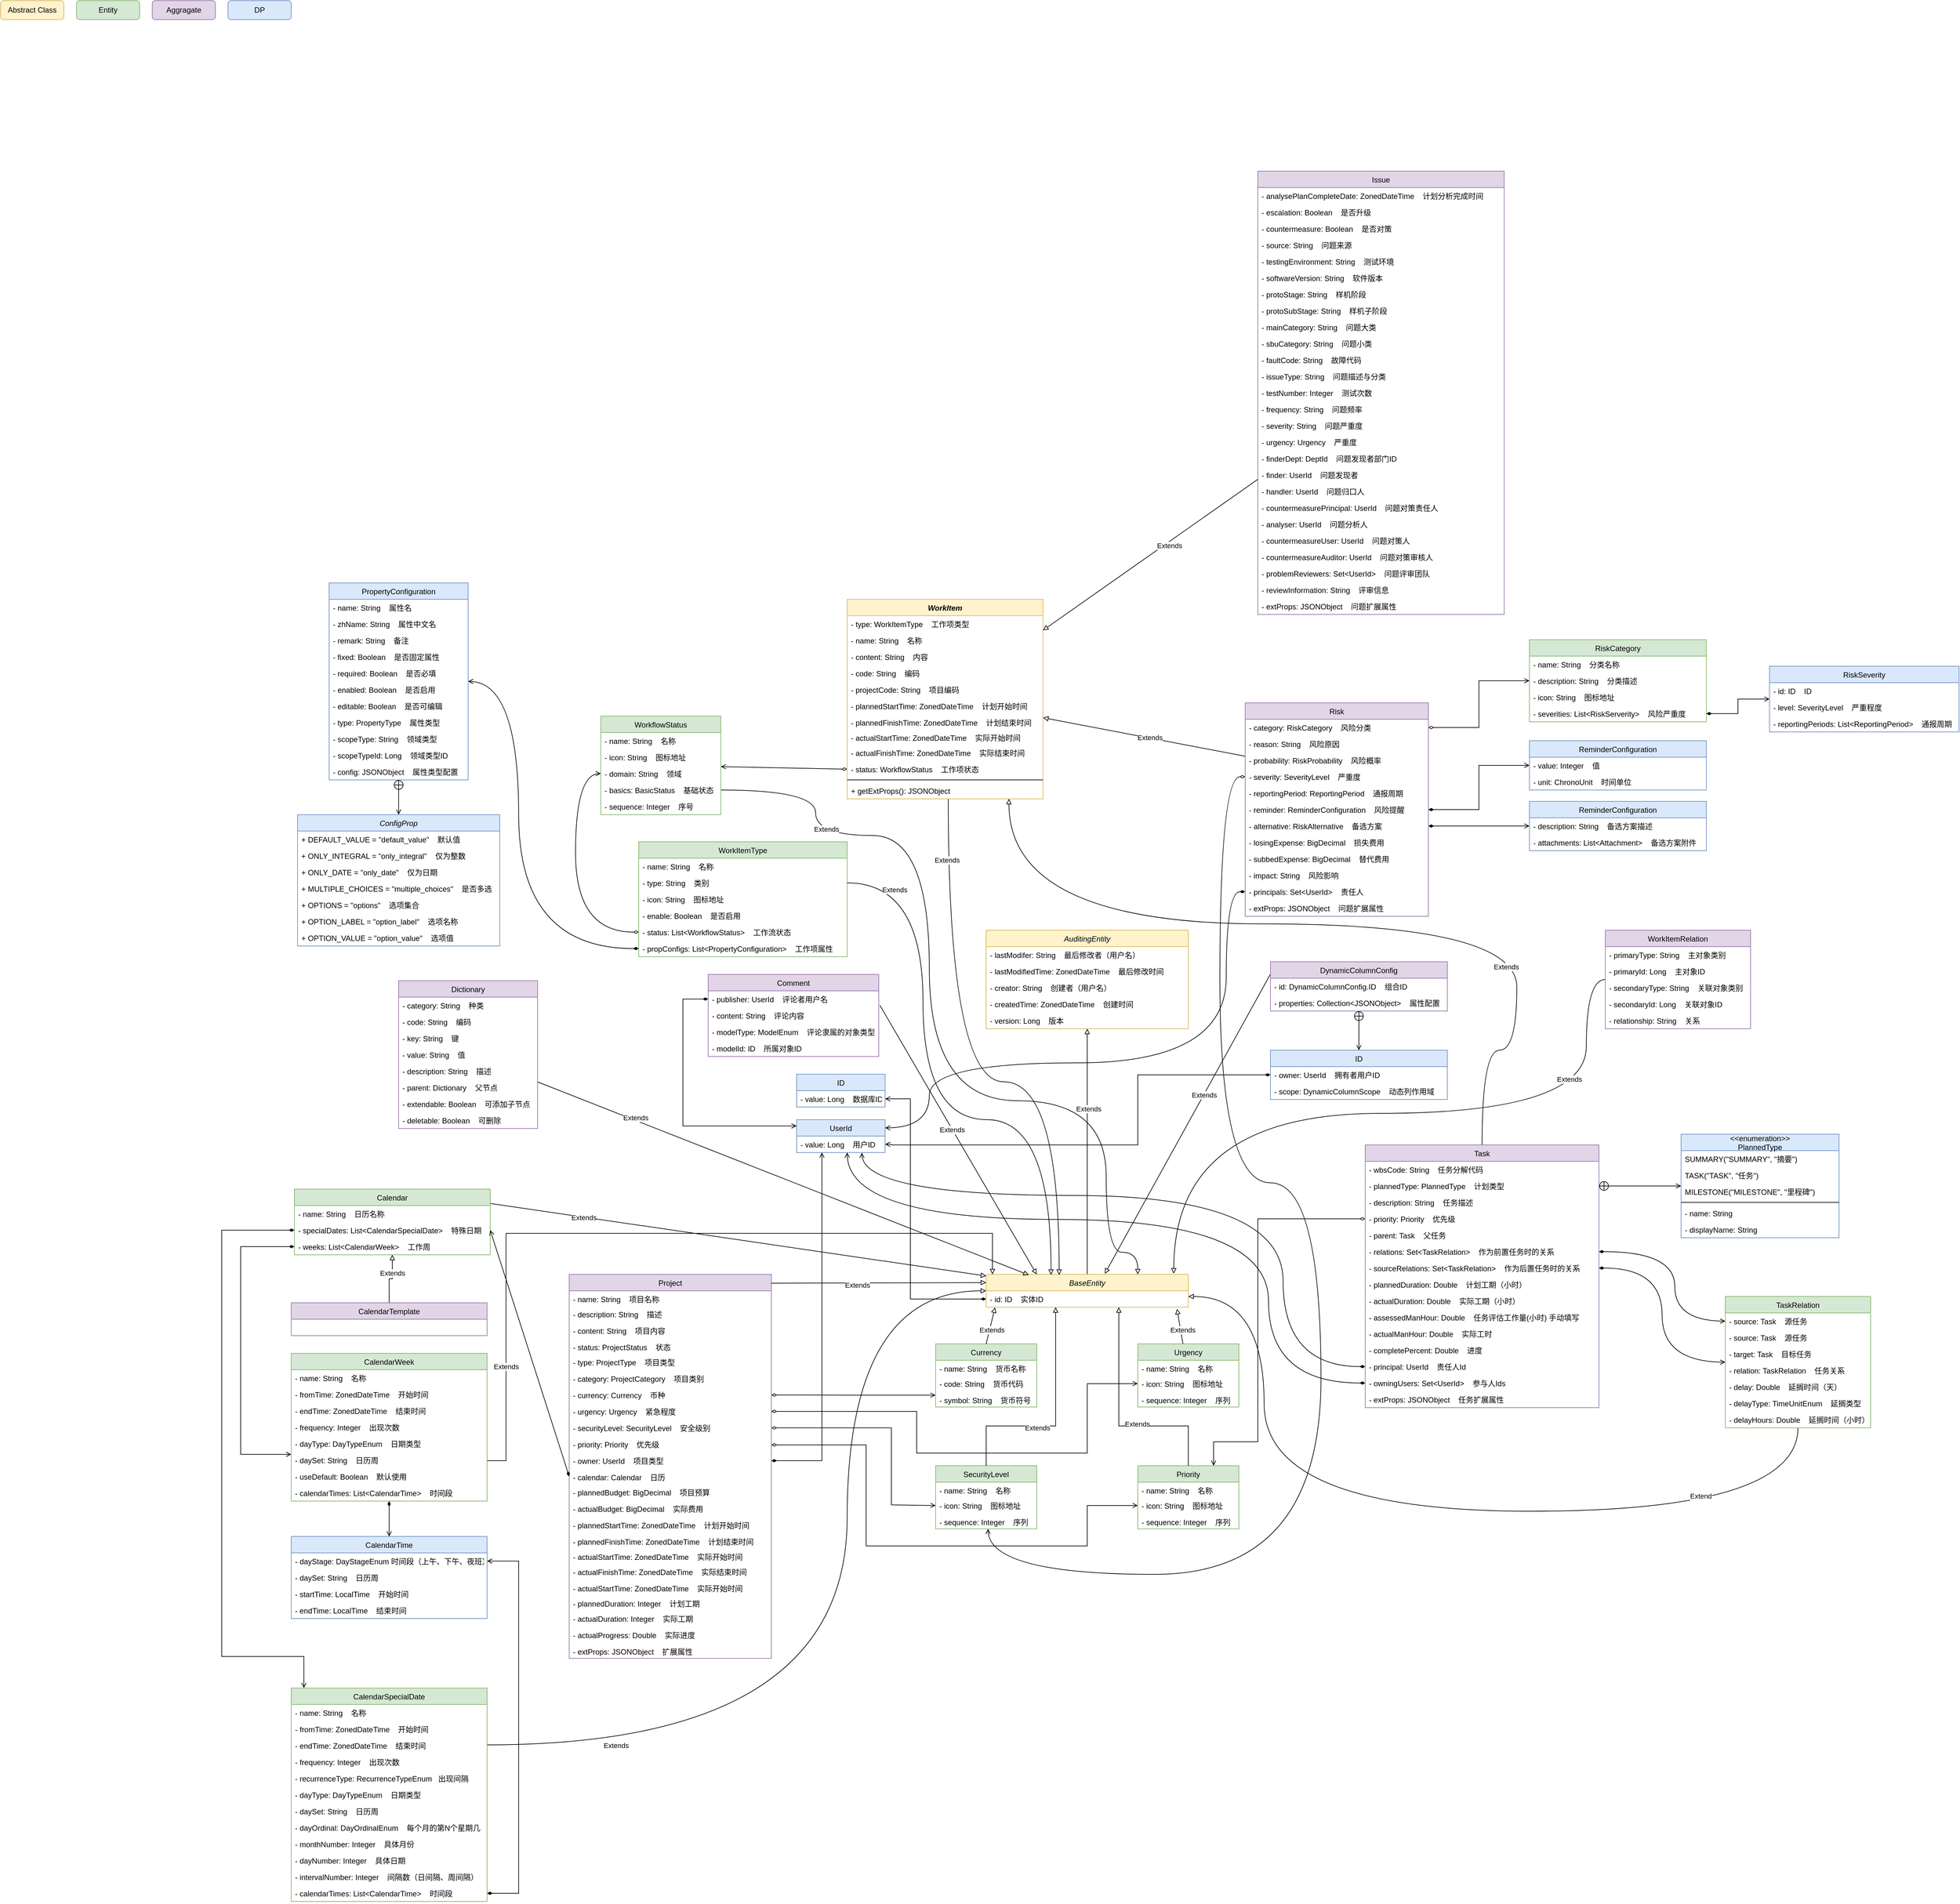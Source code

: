 <mxfile version="18.0.1" type="github">
  <diagram id="C5RBs43oDa-KdzZeNtuy" name="Page-1">
    <mxGraphModel dx="1966" dy="880" grid="1" gridSize="10" guides="1" tooltips="1" connect="1" arrows="1" fold="1" page="1" pageScale="1" pageWidth="4000" pageHeight="5000" math="0" shadow="0">
      <root>
        <mxCell id="WIyWlLk6GJQsqaUBKTNV-0" />
        <mxCell id="WIyWlLk6GJQsqaUBKTNV-1" parent="WIyWlLk6GJQsqaUBKTNV-0" />
        <mxCell id="DC-7fMDGKw9MtQms55Px-2" value="AuditingEntity" style="swimlane;fontStyle=2;childLayout=stackLayout;horizontal=1;startSize=26;fillColor=#fff2cc;horizontalStack=0;resizeParent=1;resizeParentMax=0;resizeLast=0;collapsible=1;marginBottom=0;strokeColor=#d6b656;" parent="WIyWlLk6GJQsqaUBKTNV-1" vertex="1">
          <mxGeometry x="1600" y="1512" width="320" height="156" as="geometry" />
        </mxCell>
        <mxCell id="DC-7fMDGKw9MtQms55Px-18" value="- lastModifer: String    最后修改者（用户名）" style="text;align=left;verticalAlign=top;spacingLeft=4;spacingRight=4;overflow=hidden;rotatable=0;points=[[0,0.5],[1,0.5]];portConstraint=eastwest;rounded=0;shadow=0;html=0;" parent="DC-7fMDGKw9MtQms55Px-2" vertex="1">
          <mxGeometry y="26" width="320" height="26" as="geometry" />
        </mxCell>
        <mxCell id="DC-7fMDGKw9MtQms55Px-17" value="- lastModifiedTime: ZonedDateTime    最后修改时间" style="text;align=left;verticalAlign=top;spacingLeft=4;spacingRight=4;overflow=hidden;rotatable=0;points=[[0,0.5],[1,0.5]];portConstraint=eastwest;rounded=0;shadow=0;html=0;" parent="DC-7fMDGKw9MtQms55Px-2" vertex="1">
          <mxGeometry y="52" width="320" height="26" as="geometry" />
        </mxCell>
        <mxCell id="DC-7fMDGKw9MtQms55Px-16" value="- creator: String    创建者（用户名）" style="text;align=left;verticalAlign=top;spacingLeft=4;spacingRight=4;overflow=hidden;rotatable=0;points=[[0,0.5],[1,0.5]];portConstraint=eastwest;rounded=0;shadow=0;html=0;" parent="DC-7fMDGKw9MtQms55Px-2" vertex="1">
          <mxGeometry y="78" width="320" height="26" as="geometry" />
        </mxCell>
        <mxCell id="DC-7fMDGKw9MtQms55Px-15" value="- createdTime: ZonedDateTime    创建时间" style="text;align=left;verticalAlign=top;spacingLeft=4;spacingRight=4;overflow=hidden;rotatable=0;points=[[0,0.5],[1,0.5]];portConstraint=eastwest;rounded=0;shadow=0;html=0;" parent="DC-7fMDGKw9MtQms55Px-2" vertex="1">
          <mxGeometry y="104" width="320" height="26" as="geometry" />
        </mxCell>
        <mxCell id="DC-7fMDGKw9MtQms55Px-14" value="- version: Long    版本" style="text;align=left;verticalAlign=top;spacingLeft=4;spacingRight=4;overflow=hidden;rotatable=0;points=[[0,0.5],[1,0.5]];portConstraint=eastwest;" parent="DC-7fMDGKw9MtQms55Px-2" vertex="1">
          <mxGeometry y="130" width="320" height="26" as="geometry" />
        </mxCell>
        <mxCell id="DC-7fMDGKw9MtQms55Px-19" value="ID" style="swimlane;fontStyle=0;childLayout=stackLayout;horizontal=1;startSize=26;fillColor=#dae8fc;horizontalStack=0;resizeParent=1;resizeParentMax=0;resizeLast=0;collapsible=1;marginBottom=0;strokeColor=#6c8ebf;" parent="WIyWlLk6GJQsqaUBKTNV-1" vertex="1">
          <mxGeometry x="1300" y="1740" width="140" height="52" as="geometry">
            <mxRectangle x="1180" y="750" width="70" height="26" as="alternateBounds" />
          </mxGeometry>
        </mxCell>
        <mxCell id="DC-7fMDGKw9MtQms55Px-20" value="- value: Long    数据库ID" style="text;strokeColor=none;fillColor=none;align=left;verticalAlign=top;spacingLeft=4;spacingRight=4;overflow=hidden;rotatable=0;points=[[0,0.5],[1,0.5]];portConstraint=eastwest;" parent="DC-7fMDGKw9MtQms55Px-19" vertex="1">
          <mxGeometry y="26" width="140" height="26" as="geometry" />
        </mxCell>
        <mxCell id="Hxi5oiMrbfGEEpM-4Bx1-7" style="edgeStyle=none;rounded=0;orthogonalLoop=1;jettySize=auto;html=1;endArrow=block;endFill=0;" parent="WIyWlLk6GJQsqaUBKTNV-1" source="DC-7fMDGKw9MtQms55Px-23" target="DC-7fMDGKw9MtQms55Px-2" edge="1">
          <mxGeometry relative="1" as="geometry" />
        </mxCell>
        <mxCell id="Hxi5oiMrbfGEEpM-4Bx1-9" value="Extends" style="edgeLabel;html=1;align=center;verticalAlign=middle;resizable=0;points=[];" parent="Hxi5oiMrbfGEEpM-4Bx1-7" vertex="1" connectable="0">
          <mxGeometry x="0.347" y="-2" relative="1" as="geometry">
            <mxPoint as="offset" />
          </mxGeometry>
        </mxCell>
        <mxCell id="DC-7fMDGKw9MtQms55Px-23" value="BaseEntity" style="swimlane;fontStyle=2;childLayout=stackLayout;horizontal=1;startSize=26;fillColor=#fff2cc;horizontalStack=0;resizeParent=1;resizeParentMax=0;resizeLast=0;collapsible=1;marginBottom=0;strokeColor=#d6b656;" parent="WIyWlLk6GJQsqaUBKTNV-1" vertex="1">
          <mxGeometry x="1600" y="2056.97" width="320" height="52" as="geometry" />
        </mxCell>
        <mxCell id="DC-7fMDGKw9MtQms55Px-24" value="- id: ID    实体ID" style="text;strokeColor=none;fillColor=none;align=left;verticalAlign=top;spacingLeft=4;spacingRight=4;overflow=hidden;rotatable=0;points=[[0,0.5],[1,0.5]];portConstraint=eastwest;" parent="DC-7fMDGKw9MtQms55Px-23" vertex="1">
          <mxGeometry y="26" width="320" height="26" as="geometry" />
        </mxCell>
        <mxCell id="DC-7fMDGKw9MtQms55Px-32" value="Project" style="swimlane;fontStyle=0;childLayout=stackLayout;horizontal=1;startSize=26;fillColor=#e1d5e7;horizontalStack=0;resizeParent=1;resizeParentMax=0;resizeLast=0;collapsible=1;marginBottom=0;strokeColor=#9673a6;" parent="WIyWlLk6GJQsqaUBKTNV-1" vertex="1">
          <mxGeometry x="940" y="2056.97" width="320" height="608" as="geometry" />
        </mxCell>
        <mxCell id="DC-7fMDGKw9MtQms55Px-33" value="- name: String    项目名称" style="text;strokeColor=none;fillColor=none;align=left;verticalAlign=top;spacingLeft=4;spacingRight=4;overflow=hidden;rotatable=0;points=[[0,0.5],[1,0.5]];portConstraint=eastwest;" parent="DC-7fMDGKw9MtQms55Px-32" vertex="1">
          <mxGeometry y="26" width="320" height="24" as="geometry" />
        </mxCell>
        <mxCell id="DC-7fMDGKw9MtQms55Px-34" value="- description: String    描述" style="text;strokeColor=none;fillColor=none;align=left;verticalAlign=top;spacingLeft=4;spacingRight=4;overflow=hidden;rotatable=0;points=[[0,0.5],[1,0.5]];portConstraint=eastwest;" parent="DC-7fMDGKw9MtQms55Px-32" vertex="1">
          <mxGeometry y="50" width="320" height="26" as="geometry" />
        </mxCell>
        <mxCell id="DC-7fMDGKw9MtQms55Px-47" value="- content: String    项目内容" style="text;strokeColor=none;fillColor=none;align=left;verticalAlign=top;spacingLeft=4;spacingRight=4;overflow=hidden;rotatable=0;points=[[0,0.5],[1,0.5]];portConstraint=eastwest;" parent="DC-7fMDGKw9MtQms55Px-32" vertex="1">
          <mxGeometry y="76" width="320" height="26" as="geometry" />
        </mxCell>
        <mxCell id="DC-7fMDGKw9MtQms55Px-35" value="- status: ProjectStatus    状态" style="text;strokeColor=none;fillColor=none;align=left;verticalAlign=top;spacingLeft=4;spacingRight=4;overflow=hidden;rotatable=0;points=[[0,0.5],[1,0.5]];portConstraint=eastwest;" parent="DC-7fMDGKw9MtQms55Px-32" vertex="1">
          <mxGeometry y="102" width="320" height="24" as="geometry" />
        </mxCell>
        <mxCell id="DC-7fMDGKw9MtQms55Px-36" value="- type: ProjectType    项目类型" style="text;strokeColor=none;fillColor=none;align=left;verticalAlign=top;spacingLeft=4;spacingRight=4;overflow=hidden;rotatable=0;points=[[0,0.5],[1,0.5]];portConstraint=eastwest;" parent="DC-7fMDGKw9MtQms55Px-32" vertex="1">
          <mxGeometry y="126" width="320" height="26" as="geometry" />
        </mxCell>
        <mxCell id="DC-7fMDGKw9MtQms55Px-46" value="- category: ProjectCategory    项目类别" style="text;strokeColor=none;fillColor=none;align=left;verticalAlign=top;spacingLeft=4;spacingRight=4;overflow=hidden;rotatable=0;points=[[0,0.5],[1,0.5]];portConstraint=eastwest;" parent="DC-7fMDGKw9MtQms55Px-32" vertex="1">
          <mxGeometry y="152" width="320" height="26" as="geometry" />
        </mxCell>
        <mxCell id="DC-7fMDGKw9MtQms55Px-54" value="- currency: Currency    币种" style="text;strokeColor=none;fillColor=none;align=left;verticalAlign=top;spacingLeft=4;spacingRight=4;overflow=hidden;rotatable=0;points=[[0,0.5],[1,0.5]];portConstraint=eastwest;" parent="DC-7fMDGKw9MtQms55Px-32" vertex="1">
          <mxGeometry y="178" width="320" height="26" as="geometry" />
        </mxCell>
        <mxCell id="DC-7fMDGKw9MtQms55Px-40" value="- urgency: Urgency    紧急程度" style="text;strokeColor=none;fillColor=none;align=left;verticalAlign=top;spacingLeft=4;spacingRight=4;overflow=hidden;rotatable=0;points=[[0,0.5],[1,0.5]];portConstraint=eastwest;" parent="DC-7fMDGKw9MtQms55Px-32" vertex="1">
          <mxGeometry y="204" width="320" height="26" as="geometry" />
        </mxCell>
        <mxCell id="DC-7fMDGKw9MtQms55Px-38" value="- securityLevel: SecurityLevel    安全级别" style="text;strokeColor=none;fillColor=none;align=left;verticalAlign=top;spacingLeft=4;spacingRight=4;overflow=hidden;rotatable=0;points=[[0,0.5],[1,0.5]];portConstraint=eastwest;" parent="DC-7fMDGKw9MtQms55Px-32" vertex="1">
          <mxGeometry y="230" width="320" height="26" as="geometry" />
        </mxCell>
        <mxCell id="DC-7fMDGKw9MtQms55Px-39" value="- priority: Priority    优先级" style="text;strokeColor=none;fillColor=none;align=left;verticalAlign=top;spacingLeft=4;spacingRight=4;overflow=hidden;rotatable=0;points=[[0,0.5],[1,0.5]];portConstraint=eastwest;" parent="DC-7fMDGKw9MtQms55Px-32" vertex="1">
          <mxGeometry y="256" width="320" height="26" as="geometry" />
        </mxCell>
        <mxCell id="fS97ZJNERADpUr7Fis6X-24" value="- owner: UserId    项目类型" style="text;strokeColor=none;fillColor=none;align=left;verticalAlign=top;spacingLeft=4;spacingRight=4;overflow=hidden;rotatable=0;points=[[0,0.5],[1,0.5]];portConstraint=eastwest;" parent="DC-7fMDGKw9MtQms55Px-32" vertex="1">
          <mxGeometry y="282" width="320" height="26" as="geometry" />
        </mxCell>
        <mxCell id="DC-7fMDGKw9MtQms55Px-52" value="- calendar: Calendar    日历" style="text;strokeColor=none;fillColor=none;align=left;verticalAlign=top;spacingLeft=4;spacingRight=4;overflow=hidden;rotatable=0;points=[[0,0.5],[1,0.5]];portConstraint=eastwest;" parent="DC-7fMDGKw9MtQms55Px-32" vertex="1">
          <mxGeometry y="308" width="320" height="24" as="geometry" />
        </mxCell>
        <mxCell id="DC-7fMDGKw9MtQms55Px-44" value="- plannedBudget: BigDecimal    项目预算" style="text;strokeColor=none;fillColor=none;align=left;verticalAlign=top;spacingLeft=4;spacingRight=4;overflow=hidden;rotatable=0;points=[[0,0.5],[1,0.5]];portConstraint=eastwest;" parent="DC-7fMDGKw9MtQms55Px-32" vertex="1">
          <mxGeometry y="332" width="320" height="26" as="geometry" />
        </mxCell>
        <mxCell id="DC-7fMDGKw9MtQms55Px-43" value="- actualBudget: BigDecimal    实际费用" style="text;strokeColor=none;fillColor=none;align=left;verticalAlign=top;spacingLeft=4;spacingRight=4;overflow=hidden;rotatable=0;points=[[0,0.5],[1,0.5]];portConstraint=eastwest;" parent="DC-7fMDGKw9MtQms55Px-32" vertex="1">
          <mxGeometry y="358" width="320" height="26" as="geometry" />
        </mxCell>
        <mxCell id="DC-7fMDGKw9MtQms55Px-42" value="- plannedStartTime: ZonedDateTime    计划开始时间" style="text;strokeColor=none;fillColor=none;align=left;verticalAlign=top;spacingLeft=4;spacingRight=4;overflow=hidden;rotatable=0;points=[[0,0.5],[1,0.5]];portConstraint=eastwest;" parent="DC-7fMDGKw9MtQms55Px-32" vertex="1">
          <mxGeometry y="384" width="320" height="26" as="geometry" />
        </mxCell>
        <mxCell id="DC-7fMDGKw9MtQms55Px-41" value="- plannedFinishTime: ZonedDateTime    计划结束时间" style="text;strokeColor=none;fillColor=none;align=left;verticalAlign=top;spacingLeft=4;spacingRight=4;overflow=hidden;rotatable=0;points=[[0,0.5],[1,0.5]];portConstraint=eastwest;" parent="DC-7fMDGKw9MtQms55Px-32" vertex="1">
          <mxGeometry y="410" width="320" height="24" as="geometry" />
        </mxCell>
        <mxCell id="DC-7fMDGKw9MtQms55Px-37" value="- actualStartTime: ZonedDateTime    实际开始时间" style="text;strokeColor=none;fillColor=none;align=left;verticalAlign=top;spacingLeft=4;spacingRight=4;overflow=hidden;rotatable=0;points=[[0,0.5],[1,0.5]];portConstraint=eastwest;" parent="DC-7fMDGKw9MtQms55Px-32" vertex="1">
          <mxGeometry y="434" width="320" height="24" as="geometry" />
        </mxCell>
        <mxCell id="DC-7fMDGKw9MtQms55Px-45" value="- actualFinishTime: ZonedDateTime    实际结束时间" style="text;strokeColor=none;fillColor=none;align=left;verticalAlign=top;spacingLeft=4;spacingRight=4;overflow=hidden;rotatable=0;points=[[0,0.5],[1,0.5]];portConstraint=eastwest;" parent="DC-7fMDGKw9MtQms55Px-32" vertex="1">
          <mxGeometry y="458" width="320" height="26" as="geometry" />
        </mxCell>
        <mxCell id="DC-7fMDGKw9MtQms55Px-51" value="- actualStartTime: ZonedDateTime    实际开始时间" style="text;strokeColor=none;fillColor=none;align=left;verticalAlign=top;spacingLeft=4;spacingRight=4;overflow=hidden;rotatable=0;points=[[0,0.5],[1,0.5]];portConstraint=eastwest;" parent="DC-7fMDGKw9MtQms55Px-32" vertex="1">
          <mxGeometry y="484" width="320" height="24" as="geometry" />
        </mxCell>
        <mxCell id="DC-7fMDGKw9MtQms55Px-50" value="- plannedDuration: Integer    计划工期" style="text;strokeColor=none;fillColor=none;align=left;verticalAlign=top;spacingLeft=4;spacingRight=4;overflow=hidden;rotatable=0;points=[[0,0.5],[1,0.5]];portConstraint=eastwest;" parent="DC-7fMDGKw9MtQms55Px-32" vertex="1">
          <mxGeometry y="508" width="320" height="24" as="geometry" />
        </mxCell>
        <mxCell id="DC-7fMDGKw9MtQms55Px-49" value="- actualDuration: Integer    实际工期" style="text;strokeColor=none;fillColor=none;align=left;verticalAlign=top;spacingLeft=4;spacingRight=4;overflow=hidden;rotatable=0;points=[[0,0.5],[1,0.5]];portConstraint=eastwest;" parent="DC-7fMDGKw9MtQms55Px-32" vertex="1">
          <mxGeometry y="532" width="320" height="26" as="geometry" />
        </mxCell>
        <mxCell id="DC-7fMDGKw9MtQms55Px-48" value="- actualProgress: Double    实际进度" style="text;strokeColor=none;fillColor=none;align=left;verticalAlign=top;spacingLeft=4;spacingRight=4;overflow=hidden;rotatable=0;points=[[0,0.5],[1,0.5]];portConstraint=eastwest;" parent="DC-7fMDGKw9MtQms55Px-32" vertex="1">
          <mxGeometry y="558" width="320" height="26" as="geometry" />
        </mxCell>
        <mxCell id="DC-7fMDGKw9MtQms55Px-53" value="- extProps: JSONObject    扩展属性" style="text;strokeColor=none;fillColor=none;align=left;verticalAlign=top;spacingLeft=4;spacingRight=4;overflow=hidden;rotatable=0;points=[[0,0.5],[1,0.5]];portConstraint=eastwest;" parent="DC-7fMDGKw9MtQms55Px-32" vertex="1">
          <mxGeometry y="584" width="320" height="24" as="geometry" />
        </mxCell>
        <mxCell id="DC-7fMDGKw9MtQms55Px-56" value="Currency" style="swimlane;fontStyle=0;childLayout=stackLayout;horizontal=1;startSize=26;fillColor=#d5e8d4;horizontalStack=0;resizeParent=1;resizeParentMax=0;resizeLast=0;collapsible=1;marginBottom=0;strokeColor=#82b366;" parent="WIyWlLk6GJQsqaUBKTNV-1" vertex="1">
          <mxGeometry x="1520" y="2166.97" width="160" height="100" as="geometry" />
        </mxCell>
        <mxCell id="DC-7fMDGKw9MtQms55Px-57" value="- name: String    货币名称" style="text;strokeColor=none;fillColor=none;align=left;verticalAlign=top;spacingLeft=4;spacingRight=4;overflow=hidden;rotatable=0;points=[[0,0.5],[1,0.5]];portConstraint=eastwest;" parent="DC-7fMDGKw9MtQms55Px-56" vertex="1">
          <mxGeometry y="26" width="160" height="24" as="geometry" />
        </mxCell>
        <mxCell id="DC-7fMDGKw9MtQms55Px-58" value="- code: String    货币代码" style="text;strokeColor=none;fillColor=none;align=left;verticalAlign=top;spacingLeft=4;spacingRight=4;overflow=hidden;rotatable=0;points=[[0,0.5],[1,0.5]];portConstraint=eastwest;" parent="DC-7fMDGKw9MtQms55Px-56" vertex="1">
          <mxGeometry y="50" width="160" height="26" as="geometry" />
        </mxCell>
        <mxCell id="DC-7fMDGKw9MtQms55Px-59" value="- symbol: String    货币符号" style="text;strokeColor=none;fillColor=none;align=left;verticalAlign=top;spacingLeft=4;spacingRight=4;overflow=hidden;rotatable=0;points=[[0,0.5],[1,0.5]];portConstraint=eastwest;" parent="DC-7fMDGKw9MtQms55Px-56" vertex="1">
          <mxGeometry y="76" width="160" height="24" as="geometry" />
        </mxCell>
        <mxCell id="DC-7fMDGKw9MtQms55Px-61" value="Abstract Class" style="rounded=1;whiteSpace=wrap;html=1;fillColor=#fff2cc;strokeColor=#d6b656;" parent="WIyWlLk6GJQsqaUBKTNV-1" vertex="1">
          <mxGeometry x="40" y="40" width="100" height="30" as="geometry" />
        </mxCell>
        <mxCell id="DC-7fMDGKw9MtQms55Px-63" value="Entity" style="rounded=1;whiteSpace=wrap;html=1;fillColor=#d5e8d4;strokeColor=#82b366;" parent="WIyWlLk6GJQsqaUBKTNV-1" vertex="1">
          <mxGeometry x="160" y="40" width="100" height="30" as="geometry" />
        </mxCell>
        <mxCell id="DC-7fMDGKw9MtQms55Px-64" value="Aggragate" style="rounded=1;whiteSpace=wrap;html=1;fillColor=#e1d5e7;strokeColor=#9673a6;" parent="WIyWlLk6GJQsqaUBKTNV-1" vertex="1">
          <mxGeometry x="280" y="40" width="100" height="30" as="geometry" />
        </mxCell>
        <mxCell id="DC-7fMDGKw9MtQms55Px-65" value="DP" style="rounded=1;whiteSpace=wrap;html=1;fillColor=#dae8fc;strokeColor=#6c8ebf;" parent="WIyWlLk6GJQsqaUBKTNV-1" vertex="1">
          <mxGeometry x="400" y="40" width="100" height="30" as="geometry" />
        </mxCell>
        <mxCell id="DC-7fMDGKw9MtQms55Px-66" style="edgeStyle=orthogonalEdgeStyle;rounded=0;orthogonalLoop=1;jettySize=auto;html=1;exitX=-0.001;exitY=0.218;exitDx=0;exitDy=0;entryX=1;entryY=0.5;entryDx=0;entryDy=0;startArrow=open;startFill=0;endArrow=diamondThin;endFill=0;exitPerimeter=0;" parent="WIyWlLk6GJQsqaUBKTNV-1" source="DC-7fMDGKw9MtQms55Px-59" target="DC-7fMDGKw9MtQms55Px-54" edge="1">
          <mxGeometry relative="1" as="geometry" />
        </mxCell>
        <mxCell id="DC-7fMDGKw9MtQms55Px-69" value="Urgency" style="swimlane;fontStyle=0;childLayout=stackLayout;horizontal=1;startSize=26;fillColor=#d5e8d4;horizontalStack=0;resizeParent=1;resizeParentMax=0;resizeLast=0;collapsible=1;marginBottom=0;strokeColor=#82b366;" parent="WIyWlLk6GJQsqaUBKTNV-1" vertex="1">
          <mxGeometry x="1840" y="2166.97" width="160" height="100" as="geometry" />
        </mxCell>
        <mxCell id="DC-7fMDGKw9MtQms55Px-70" value="- name: String    名称" style="text;strokeColor=none;fillColor=none;align=left;verticalAlign=top;spacingLeft=4;spacingRight=4;overflow=hidden;rotatable=0;points=[[0,0.5],[1,0.5]];portConstraint=eastwest;" parent="DC-7fMDGKw9MtQms55Px-69" vertex="1">
          <mxGeometry y="26" width="160" height="24" as="geometry" />
        </mxCell>
        <mxCell id="DC-7fMDGKw9MtQms55Px-71" value="- icon: String    图标地址" style="text;strokeColor=none;fillColor=none;align=left;verticalAlign=top;spacingLeft=4;spacingRight=4;overflow=hidden;rotatable=0;points=[[0,0.5],[1,0.5]];portConstraint=eastwest;" parent="DC-7fMDGKw9MtQms55Px-69" vertex="1">
          <mxGeometry y="50" width="160" height="26" as="geometry" />
        </mxCell>
        <mxCell id="DC-7fMDGKw9MtQms55Px-72" value="- sequence: Integer    序列" style="text;strokeColor=none;fillColor=none;align=left;verticalAlign=top;spacingLeft=4;spacingRight=4;overflow=hidden;rotatable=0;points=[[0,0.5],[1,0.5]];portConstraint=eastwest;" parent="DC-7fMDGKw9MtQms55Px-69" vertex="1">
          <mxGeometry y="76" width="160" height="24" as="geometry" />
        </mxCell>
        <mxCell id="DC-7fMDGKw9MtQms55Px-73" style="edgeStyle=orthogonalEdgeStyle;rounded=0;orthogonalLoop=1;jettySize=auto;html=1;exitX=0;exitY=0.5;exitDx=0;exitDy=0;startArrow=open;startFill=0;endArrow=diamondThin;endFill=0;startSize=6;endSize=6;" parent="WIyWlLk6GJQsqaUBKTNV-1" source="DC-7fMDGKw9MtQms55Px-71" target="DC-7fMDGKw9MtQms55Px-40" edge="1">
          <mxGeometry relative="1" as="geometry">
            <Array as="points">
              <mxPoint x="1760" y="2229.97" />
              <mxPoint x="1760" y="2339.97" />
              <mxPoint x="1490" y="2339.97" />
              <mxPoint x="1490" y="2273.97" />
            </Array>
          </mxGeometry>
        </mxCell>
        <mxCell id="DC-7fMDGKw9MtQms55Px-75" value="SecurityLevel" style="swimlane;fontStyle=0;childLayout=stackLayout;horizontal=1;startSize=26;fillColor=#d5e8d4;horizontalStack=0;resizeParent=1;resizeParentMax=0;resizeLast=0;collapsible=1;marginBottom=0;strokeColor=#82b366;" parent="WIyWlLk6GJQsqaUBKTNV-1" vertex="1">
          <mxGeometry x="1520" y="2359.97" width="160" height="100" as="geometry" />
        </mxCell>
        <mxCell id="DC-7fMDGKw9MtQms55Px-76" value="- name: String    名称" style="text;strokeColor=none;fillColor=none;align=left;verticalAlign=top;spacingLeft=4;spacingRight=4;overflow=hidden;rotatable=0;points=[[0,0.5],[1,0.5]];portConstraint=eastwest;" parent="DC-7fMDGKw9MtQms55Px-75" vertex="1">
          <mxGeometry y="26" width="160" height="24" as="geometry" />
        </mxCell>
        <mxCell id="DC-7fMDGKw9MtQms55Px-77" value="- icon: String    图标地址" style="text;strokeColor=none;fillColor=none;align=left;verticalAlign=top;spacingLeft=4;spacingRight=4;overflow=hidden;rotatable=0;points=[[0,0.5],[1,0.5]];portConstraint=eastwest;" parent="DC-7fMDGKw9MtQms55Px-75" vertex="1">
          <mxGeometry y="50" width="160" height="26" as="geometry" />
        </mxCell>
        <mxCell id="DC-7fMDGKw9MtQms55Px-78" value="- sequence: Integer    序列" style="text;strokeColor=none;fillColor=none;align=left;verticalAlign=top;spacingLeft=4;spacingRight=4;overflow=hidden;rotatable=0;points=[[0,0.5],[1,0.5]];portConstraint=eastwest;" parent="DC-7fMDGKw9MtQms55Px-75" vertex="1">
          <mxGeometry y="76" width="160" height="24" as="geometry" />
        </mxCell>
        <mxCell id="DC-7fMDGKw9MtQms55Px-79" style="edgeStyle=orthogonalEdgeStyle;rounded=0;orthogonalLoop=1;jettySize=auto;html=1;exitX=0;exitY=0.5;exitDx=0;exitDy=0;startArrow=open;startFill=0;endArrow=diamondThin;endFill=0;startSize=6;endSize=6;" parent="WIyWlLk6GJQsqaUBKTNV-1" source="DC-7fMDGKw9MtQms55Px-77" target="DC-7fMDGKw9MtQms55Px-38" edge="1">
          <mxGeometry relative="1" as="geometry">
            <Array as="points">
              <mxPoint x="1450" y="2422" />
              <mxPoint x="1450" y="2300" />
            </Array>
          </mxGeometry>
        </mxCell>
        <mxCell id="s4KalK-dnCNQf5f8MQ_Z-13" style="edgeStyle=orthogonalEdgeStyle;rounded=0;orthogonalLoop=1;jettySize=auto;html=1;exitX=0.75;exitY=0;exitDx=0;exitDy=0;entryX=0;entryY=0.5;entryDx=0;entryDy=0;endArrow=diamondThin;endFill=0;startArrow=open;startFill=0;" parent="WIyWlLk6GJQsqaUBKTNV-1" source="DC-7fMDGKw9MtQms55Px-81" target="s4KalK-dnCNQf5f8MQ_Z-12" edge="1">
          <mxGeometry relative="1" as="geometry">
            <Array as="points">
              <mxPoint x="1960" y="2322" />
              <mxPoint x="2030" y="2322" />
              <mxPoint x="2030" y="1969" />
            </Array>
          </mxGeometry>
        </mxCell>
        <mxCell id="DC-7fMDGKw9MtQms55Px-81" value="Priority" style="swimlane;fontStyle=0;childLayout=stackLayout;horizontal=1;startSize=26;fillColor=#d5e8d4;horizontalStack=0;resizeParent=1;resizeParentMax=0;resizeLast=0;collapsible=1;marginBottom=0;strokeColor=#82b366;" parent="WIyWlLk6GJQsqaUBKTNV-1" vertex="1">
          <mxGeometry x="1840" y="2359.97" width="160" height="100" as="geometry" />
        </mxCell>
        <mxCell id="DC-7fMDGKw9MtQms55Px-82" value="- name: String    名称" style="text;strokeColor=none;fillColor=none;align=left;verticalAlign=top;spacingLeft=4;spacingRight=4;overflow=hidden;rotatable=0;points=[[0,0.5],[1,0.5]];portConstraint=eastwest;" parent="DC-7fMDGKw9MtQms55Px-81" vertex="1">
          <mxGeometry y="26" width="160" height="24" as="geometry" />
        </mxCell>
        <mxCell id="DC-7fMDGKw9MtQms55Px-83" value="- icon: String    图标地址" style="text;strokeColor=none;fillColor=none;align=left;verticalAlign=top;spacingLeft=4;spacingRight=4;overflow=hidden;rotatable=0;points=[[0,0.5],[1,0.5]];portConstraint=eastwest;" parent="DC-7fMDGKw9MtQms55Px-81" vertex="1">
          <mxGeometry y="50" width="160" height="26" as="geometry" />
        </mxCell>
        <mxCell id="DC-7fMDGKw9MtQms55Px-84" value="- sequence: Integer    序列" style="text;strokeColor=none;fillColor=none;align=left;verticalAlign=top;spacingLeft=4;spacingRight=4;overflow=hidden;rotatable=0;points=[[0,0.5],[1,0.5]];portConstraint=eastwest;" parent="DC-7fMDGKw9MtQms55Px-81" vertex="1">
          <mxGeometry y="76" width="160" height="24" as="geometry" />
        </mxCell>
        <mxCell id="DC-7fMDGKw9MtQms55Px-85" style="edgeStyle=orthogonalEdgeStyle;rounded=0;orthogonalLoop=1;jettySize=auto;html=1;exitX=0;exitY=0.5;exitDx=0;exitDy=0;startArrow=open;startFill=0;endArrow=diamondThin;endFill=0;startSize=6;endSize=6;" parent="WIyWlLk6GJQsqaUBKTNV-1" source="DC-7fMDGKw9MtQms55Px-83" target="DC-7fMDGKw9MtQms55Px-39" edge="1">
          <mxGeometry relative="1" as="geometry">
            <Array as="points">
              <mxPoint x="1760" y="2422.97" />
              <mxPoint x="1760" y="2486.97" />
              <mxPoint x="1410" y="2486.97" />
              <mxPoint x="1410" y="2326.97" />
            </Array>
          </mxGeometry>
        </mxCell>
        <mxCell id="DC-7fMDGKw9MtQms55Px-91" style="rounded=0;orthogonalLoop=1;jettySize=auto;html=1;exitX=0.5;exitY=0;exitDx=0;exitDy=0;startArrow=none;startFill=0;endArrow=block;endFill=0;startSize=6;endSize=6;strokeColor=#000000;" parent="WIyWlLk6GJQsqaUBKTNV-1" source="DC-7fMDGKw9MtQms55Px-87" target="DC-7fMDGKw9MtQms55Px-23" edge="1">
          <mxGeometry relative="1" as="geometry">
            <mxPoint x="1600" y="2082" as="targetPoint" />
          </mxGeometry>
        </mxCell>
        <mxCell id="Hxi5oiMrbfGEEpM-4Bx1-25" value="Extends" style="edgeLabel;html=1;align=center;verticalAlign=middle;resizable=0;points=[];" parent="DC-7fMDGKw9MtQms55Px-91" vertex="1" connectable="0">
          <mxGeometry x="-0.356" relative="1" as="geometry">
            <mxPoint as="offset" />
          </mxGeometry>
        </mxCell>
        <mxCell id="DC-7fMDGKw9MtQms55Px-87" value="Calendar" style="swimlane;fontStyle=0;childLayout=stackLayout;horizontal=1;startSize=26;fillColor=#d5e8d4;horizontalStack=0;resizeParent=1;resizeParentMax=0;resizeLast=0;collapsible=1;marginBottom=0;strokeColor=#82b366;" parent="WIyWlLk6GJQsqaUBKTNV-1" vertex="1">
          <mxGeometry x="505" y="1922" width="310" height="104" as="geometry" />
        </mxCell>
        <mxCell id="DC-7fMDGKw9MtQms55Px-88" value="- name: String    日历名称" style="text;strokeColor=none;fillColor=none;align=left;verticalAlign=top;spacingLeft=4;spacingRight=4;overflow=hidden;rotatable=0;points=[[0,0.5],[1,0.5]];portConstraint=eastwest;" parent="DC-7fMDGKw9MtQms55Px-87" vertex="1">
          <mxGeometry y="26" width="310" height="26" as="geometry" />
        </mxCell>
        <mxCell id="DC-7fMDGKw9MtQms55Px-89" value="- specialDates: List&lt;CalendarSpecialDate&gt;    特殊日期" style="text;strokeColor=none;fillColor=none;align=left;verticalAlign=top;spacingLeft=4;spacingRight=4;overflow=hidden;rotatable=0;points=[[0,0.5],[1,0.5]];portConstraint=eastwest;" parent="DC-7fMDGKw9MtQms55Px-87" vertex="1">
          <mxGeometry y="52" width="310" height="26" as="geometry" />
        </mxCell>
        <mxCell id="DC-7fMDGKw9MtQms55Px-90" value="- weeks: List&lt;CalendarWeek&gt;    工作周" style="text;strokeColor=none;fillColor=none;align=left;verticalAlign=top;spacingLeft=4;spacingRight=4;overflow=hidden;rotatable=0;points=[[0,0.5],[1,0.5]];portConstraint=eastwest;" parent="DC-7fMDGKw9MtQms55Px-87" vertex="1">
          <mxGeometry y="78" width="310" height="26" as="geometry" />
        </mxCell>
        <mxCell id="DC-7fMDGKw9MtQms55Px-92" style="rounded=0;orthogonalLoop=1;jettySize=auto;html=1;exitX=1;exitY=0.5;exitDx=0;exitDy=0;startArrow=open;startFill=0;endArrow=diamondThin;endFill=1;startSize=6;endSize=6;entryX=0;entryY=0.5;entryDx=0;entryDy=0;" parent="WIyWlLk6GJQsqaUBKTNV-1" source="DC-7fMDGKw9MtQms55Px-89" target="DC-7fMDGKw9MtQms55Px-52" edge="1">
          <mxGeometry relative="1" as="geometry" />
        </mxCell>
        <mxCell id="DC-7fMDGKw9MtQms55Px-99" style="edgeStyle=orthogonalEdgeStyle;rounded=0;orthogonalLoop=1;jettySize=auto;html=1;exitX=0.5;exitY=0;exitDx=0;exitDy=0;startArrow=none;startFill=0;endArrow=block;endFill=0;startSize=6;endSize=6;" parent="WIyWlLk6GJQsqaUBKTNV-1" source="DC-7fMDGKw9MtQms55Px-94" target="DC-7fMDGKw9MtQms55Px-87" edge="1">
          <mxGeometry relative="1" as="geometry" />
        </mxCell>
        <mxCell id="Hxi5oiMrbfGEEpM-4Bx1-24" value="Extends" style="edgeLabel;html=1;align=center;verticalAlign=middle;resizable=0;points=[];" parent="DC-7fMDGKw9MtQms55Px-99" vertex="1" connectable="0">
          <mxGeometry x="0.291" relative="1" as="geometry">
            <mxPoint as="offset" />
          </mxGeometry>
        </mxCell>
        <mxCell id="DC-7fMDGKw9MtQms55Px-94" value="CalendarTemplate" style="swimlane;fontStyle=0;childLayout=stackLayout;horizontal=1;startSize=26;fillColor=#e1d5e7;horizontalStack=0;resizeParent=1;resizeParentMax=0;resizeLast=0;collapsible=1;marginBottom=0;strokeColor=#9673a6;" parent="WIyWlLk6GJQsqaUBKTNV-1" vertex="1">
          <mxGeometry x="500" y="2102" width="310" height="52" as="geometry" />
        </mxCell>
        <mxCell id="qC0AF7DME6TW0aWiBR_m-9" style="edgeStyle=orthogonalEdgeStyle;rounded=0;orthogonalLoop=1;jettySize=auto;html=1;endArrow=block;endFill=0;curved=1;" parent="WIyWlLk6GJQsqaUBKTNV-1" source="DC-7fMDGKw9MtQms55Px-100" target="DC-7fMDGKw9MtQms55Px-23" edge="1">
          <mxGeometry relative="1" as="geometry">
            <Array as="points">
              <mxPoint x="1380" y="2802" />
              <mxPoint x="1380" y="2083" />
            </Array>
          </mxGeometry>
        </mxCell>
        <mxCell id="Hxi5oiMrbfGEEpM-4Bx1-28" value="Extends" style="edgeLabel;html=1;align=center;verticalAlign=middle;resizable=0;points=[];" parent="qC0AF7DME6TW0aWiBR_m-9" vertex="1" connectable="0">
          <mxGeometry x="-0.73" y="-2" relative="1" as="geometry">
            <mxPoint y="-1" as="offset" />
          </mxGeometry>
        </mxCell>
        <mxCell id="qC0AF7DME6TW0aWiBR_m-10" style="edgeStyle=orthogonalEdgeStyle;rounded=0;orthogonalLoop=1;jettySize=auto;html=1;entryX=0;entryY=0.5;entryDx=0;entryDy=0;endArrow=diamondThin;endFill=1;startArrow=open;startFill=0;" parent="WIyWlLk6GJQsqaUBKTNV-1" source="DC-7fMDGKw9MtQms55Px-100" target="DC-7fMDGKw9MtQms55Px-89" edge="1">
          <mxGeometry relative="1" as="geometry">
            <Array as="points">
              <mxPoint x="520" y="2662" />
              <mxPoint x="390" y="2662" />
              <mxPoint x="390" y="1987" />
            </Array>
          </mxGeometry>
        </mxCell>
        <mxCell id="DC-7fMDGKw9MtQms55Px-100" value="CalendarSpecialDate" style="swimlane;fontStyle=0;childLayout=stackLayout;horizontal=1;startSize=26;fillColor=#d5e8d4;horizontalStack=0;resizeParent=1;resizeParentMax=0;resizeLast=0;collapsible=1;marginBottom=0;strokeColor=#82b366;" parent="WIyWlLk6GJQsqaUBKTNV-1" vertex="1">
          <mxGeometry x="500" y="2712" width="310" height="338" as="geometry" />
        </mxCell>
        <mxCell id="DC-7fMDGKw9MtQms55Px-101" value="- name: String    名称" style="text;strokeColor=none;fillColor=none;align=left;verticalAlign=top;spacingLeft=4;spacingRight=4;overflow=hidden;rotatable=0;points=[[0,0.5],[1,0.5]];portConstraint=eastwest;" parent="DC-7fMDGKw9MtQms55Px-100" vertex="1">
          <mxGeometry y="26" width="310" height="26" as="geometry" />
        </mxCell>
        <mxCell id="DC-7fMDGKw9MtQms55Px-102" value="- fromTime: ZonedDateTime    开始时间" style="text;strokeColor=none;fillColor=none;align=left;verticalAlign=top;spacingLeft=4;spacingRight=4;overflow=hidden;rotatable=0;points=[[0,0.5],[1,0.5]];portConstraint=eastwest;" parent="DC-7fMDGKw9MtQms55Px-100" vertex="1">
          <mxGeometry y="52" width="310" height="26" as="geometry" />
        </mxCell>
        <mxCell id="DC-7fMDGKw9MtQms55Px-103" value="- endTime: ZonedDateTime    结束时间" style="text;strokeColor=none;fillColor=none;align=left;verticalAlign=top;spacingLeft=4;spacingRight=4;overflow=hidden;rotatable=0;points=[[0,0.5],[1,0.5]];portConstraint=eastwest;" parent="DC-7fMDGKw9MtQms55Px-100" vertex="1">
          <mxGeometry y="78" width="310" height="26" as="geometry" />
        </mxCell>
        <mxCell id="qC0AF7DME6TW0aWiBR_m-0" value="- frequency: Integer    出现次数" style="text;strokeColor=none;fillColor=none;align=left;verticalAlign=top;spacingLeft=4;spacingRight=4;overflow=hidden;rotatable=0;points=[[0,0.5],[1,0.5]];portConstraint=eastwest;" parent="DC-7fMDGKw9MtQms55Px-100" vertex="1">
          <mxGeometry y="104" width="310" height="26" as="geometry" />
        </mxCell>
        <mxCell id="qC0AF7DME6TW0aWiBR_m-2" value="- recurrenceType: RecurrenceTypeEnum   出现间隔" style="text;strokeColor=none;fillColor=none;align=left;verticalAlign=top;spacingLeft=4;spacingRight=4;overflow=hidden;rotatable=0;points=[[0,0.5],[1,0.5]];portConstraint=eastwest;" parent="DC-7fMDGKw9MtQms55Px-100" vertex="1">
          <mxGeometry y="130" width="310" height="26" as="geometry" />
        </mxCell>
        <mxCell id="qC0AF7DME6TW0aWiBR_m-1" value="- dayType: DayTypeEnum    日期类型" style="text;strokeColor=none;fillColor=none;align=left;verticalAlign=top;spacingLeft=4;spacingRight=4;overflow=hidden;rotatable=0;points=[[0,0.5],[1,0.5]];portConstraint=eastwest;" parent="DC-7fMDGKw9MtQms55Px-100" vertex="1">
          <mxGeometry y="156" width="310" height="26" as="geometry" />
        </mxCell>
        <mxCell id="qC0AF7DME6TW0aWiBR_m-7" value="- daySet: String    日历周" style="text;strokeColor=none;fillColor=none;align=left;verticalAlign=top;spacingLeft=4;spacingRight=4;overflow=hidden;rotatable=0;points=[[0,0.5],[1,0.5]];portConstraint=eastwest;" parent="DC-7fMDGKw9MtQms55Px-100" vertex="1">
          <mxGeometry y="182" width="310" height="26" as="geometry" />
        </mxCell>
        <mxCell id="qC0AF7DME6TW0aWiBR_m-6" value="- dayOrdinal: DayOrdinalEnum    每个月的第N个星期几" style="text;strokeColor=none;fillColor=none;align=left;verticalAlign=top;spacingLeft=4;spacingRight=4;overflow=hidden;rotatable=0;points=[[0,0.5],[1,0.5]];portConstraint=eastwest;" parent="DC-7fMDGKw9MtQms55Px-100" vertex="1">
          <mxGeometry y="208" width="310" height="26" as="geometry" />
        </mxCell>
        <mxCell id="qC0AF7DME6TW0aWiBR_m-5" value="- monthNumber: Integer    具体月份" style="text;strokeColor=none;fillColor=none;align=left;verticalAlign=top;spacingLeft=4;spacingRight=4;overflow=hidden;rotatable=0;points=[[0,0.5],[1,0.5]];portConstraint=eastwest;" parent="DC-7fMDGKw9MtQms55Px-100" vertex="1">
          <mxGeometry y="234" width="310" height="26" as="geometry" />
        </mxCell>
        <mxCell id="qC0AF7DME6TW0aWiBR_m-4" value="- dayNumber: Integer    具体日期" style="text;strokeColor=none;fillColor=none;align=left;verticalAlign=top;spacingLeft=4;spacingRight=4;overflow=hidden;rotatable=0;points=[[0,0.5],[1,0.5]];portConstraint=eastwest;" parent="DC-7fMDGKw9MtQms55Px-100" vertex="1">
          <mxGeometry y="260" width="310" height="26" as="geometry" />
        </mxCell>
        <mxCell id="qC0AF7DME6TW0aWiBR_m-3" value="- intervalNumber: Integer    间隔数（日间隔、周间隔）" style="text;strokeColor=none;fillColor=none;align=left;verticalAlign=top;spacingLeft=4;spacingRight=4;overflow=hidden;rotatable=0;points=[[0,0.5],[1,0.5]];portConstraint=eastwest;" parent="DC-7fMDGKw9MtQms55Px-100" vertex="1">
          <mxGeometry y="286" width="310" height="26" as="geometry" />
        </mxCell>
        <mxCell id="qC0AF7DME6TW0aWiBR_m-8" value="- calendarTimes: List&lt;CalendarTime&gt;    时间段" style="text;strokeColor=none;fillColor=none;align=left;verticalAlign=top;spacingLeft=4;spacingRight=4;overflow=hidden;rotatable=0;points=[[0,0.5],[1,0.5]];portConstraint=eastwest;" parent="DC-7fMDGKw9MtQms55Px-100" vertex="1">
          <mxGeometry y="312" width="310" height="26" as="geometry" />
        </mxCell>
        <mxCell id="DC-7fMDGKw9MtQms55Px-105" style="edgeStyle=orthogonalEdgeStyle;rounded=0;orthogonalLoop=1;jettySize=auto;html=1;exitX=1;exitY=0.5;exitDx=0;exitDy=0;entryX=0;entryY=0.5;entryDx=0;entryDy=0;startArrow=open;startFill=0;endArrow=diamondThin;endFill=1;startSize=6;endSize=6;" parent="WIyWlLk6GJQsqaUBKTNV-1" source="DC-7fMDGKw9MtQms55Px-20" target="DC-7fMDGKw9MtQms55Px-24" edge="1">
          <mxGeometry relative="1" as="geometry">
            <Array as="points">
              <mxPoint x="1480" y="1779" />
              <mxPoint x="1480" y="2096" />
            </Array>
          </mxGeometry>
        </mxCell>
        <mxCell id="qC0AF7DME6TW0aWiBR_m-17" style="edgeStyle=orthogonalEdgeStyle;rounded=0;orthogonalLoop=1;jettySize=auto;html=1;entryX=1;entryY=0.5;entryDx=0;entryDy=0;startArrow=open;startFill=0;endArrow=diamondThin;endFill=1;exitX=1;exitY=0.5;exitDx=0;exitDy=0;" parent="WIyWlLk6GJQsqaUBKTNV-1" source="qC0AF7DME6TW0aWiBR_m-12" target="qC0AF7DME6TW0aWiBR_m-8" edge="1">
          <mxGeometry relative="1" as="geometry">
            <Array as="points">
              <mxPoint x="860" y="2511" />
              <mxPoint x="860" y="3037" />
            </Array>
          </mxGeometry>
        </mxCell>
        <mxCell id="qC0AF7DME6TW0aWiBR_m-11" value="CalendarTime" style="swimlane;fontStyle=0;childLayout=stackLayout;horizontal=1;startSize=26;fillColor=#dae8fc;horizontalStack=0;resizeParent=1;resizeParentMax=0;resizeLast=0;collapsible=1;marginBottom=0;strokeColor=#6c8ebf;" parent="WIyWlLk6GJQsqaUBKTNV-1" vertex="1">
          <mxGeometry x="500" y="2472" width="310" height="130" as="geometry" />
        </mxCell>
        <mxCell id="qC0AF7DME6TW0aWiBR_m-12" value="- dayStage: DayStageEnum 时间段（上午、下午、夜班）" style="text;strokeColor=none;fillColor=none;align=left;verticalAlign=top;spacingLeft=4;spacingRight=4;overflow=hidden;rotatable=0;points=[[0,0.5],[1,0.5]];portConstraint=eastwest;" parent="qC0AF7DME6TW0aWiBR_m-11" vertex="1">
          <mxGeometry y="26" width="310" height="26" as="geometry" />
        </mxCell>
        <mxCell id="qC0AF7DME6TW0aWiBR_m-13" value="- daySet: String    日历周" style="text;strokeColor=none;fillColor=none;align=left;verticalAlign=top;spacingLeft=4;spacingRight=4;overflow=hidden;rotatable=0;points=[[0,0.5],[1,0.5]];portConstraint=eastwest;" parent="qC0AF7DME6TW0aWiBR_m-11" vertex="1">
          <mxGeometry y="52" width="310" height="26" as="geometry" />
        </mxCell>
        <mxCell id="qC0AF7DME6TW0aWiBR_m-14" value="- startTime: LocalTime    开始时间" style="text;strokeColor=none;fillColor=none;align=left;verticalAlign=top;spacingLeft=4;spacingRight=4;overflow=hidden;rotatable=0;points=[[0,0.5],[1,0.5]];portConstraint=eastwest;" parent="qC0AF7DME6TW0aWiBR_m-11" vertex="1">
          <mxGeometry y="78" width="310" height="26" as="geometry" />
        </mxCell>
        <mxCell id="qC0AF7DME6TW0aWiBR_m-15" value="- endTime: LocalTime    结束时间" style="text;strokeColor=none;fillColor=none;align=left;verticalAlign=top;spacingLeft=4;spacingRight=4;overflow=hidden;rotatable=0;points=[[0,0.5],[1,0.5]];portConstraint=eastwest;" parent="qC0AF7DME6TW0aWiBR_m-11" vertex="1">
          <mxGeometry y="104" width="310" height="26" as="geometry" />
        </mxCell>
        <mxCell id="fS97ZJNERADpUr7Fis6X-13" style="edgeStyle=orthogonalEdgeStyle;rounded=0;orthogonalLoop=1;jettySize=auto;html=1;endArrow=block;endFill=0;" parent="WIyWlLk6GJQsqaUBKTNV-1" source="fS97ZJNERADpUr7Fis6X-0" edge="1" target="DC-7fMDGKw9MtQms55Px-23">
          <mxGeometry relative="1" as="geometry">
            <Array as="points">
              <mxPoint x="840" y="2352" />
              <mxPoint x="840" y="1992" />
              <mxPoint x="1610" y="1992" />
            </Array>
            <mxPoint x="1610" y="2062" as="targetPoint" />
          </mxGeometry>
        </mxCell>
        <mxCell id="Hxi5oiMrbfGEEpM-4Bx1-26" value="Extends" style="edgeLabel;html=1;align=center;verticalAlign=middle;resizable=0;points=[];" parent="fS97ZJNERADpUr7Fis6X-13" vertex="1" connectable="0">
          <mxGeometry x="-0.707" relative="1" as="geometry">
            <mxPoint as="offset" />
          </mxGeometry>
        </mxCell>
        <mxCell id="fS97ZJNERADpUr7Fis6X-14" style="edgeStyle=orthogonalEdgeStyle;rounded=0;orthogonalLoop=1;jettySize=auto;html=1;entryX=0;entryY=0.5;entryDx=0;entryDy=0;endArrow=diamondThin;endFill=1;startArrow=open;startFill=0;" parent="WIyWlLk6GJQsqaUBKTNV-1" source="fS97ZJNERADpUr7Fis6X-0" target="DC-7fMDGKw9MtQms55Px-90" edge="1">
          <mxGeometry relative="1" as="geometry">
            <Array as="points">
              <mxPoint x="420" y="2342" />
              <mxPoint x="420" y="2013" />
            </Array>
          </mxGeometry>
        </mxCell>
        <mxCell id="fS97ZJNERADpUr7Fis6X-0" value="CalendarWeek" style="swimlane;fontStyle=0;childLayout=stackLayout;horizontal=1;startSize=26;fillColor=#d5e8d4;horizontalStack=0;resizeParent=1;resizeParentMax=0;resizeLast=0;collapsible=1;marginBottom=0;strokeColor=#82b366;" parent="WIyWlLk6GJQsqaUBKTNV-1" vertex="1">
          <mxGeometry x="500" y="2182" width="310" height="234" as="geometry" />
        </mxCell>
        <mxCell id="fS97ZJNERADpUr7Fis6X-1" value="- name: String    名称" style="text;strokeColor=none;fillColor=none;align=left;verticalAlign=top;spacingLeft=4;spacingRight=4;overflow=hidden;rotatable=0;points=[[0,0.5],[1,0.5]];portConstraint=eastwest;" parent="fS97ZJNERADpUr7Fis6X-0" vertex="1">
          <mxGeometry y="26" width="310" height="26" as="geometry" />
        </mxCell>
        <mxCell id="fS97ZJNERADpUr7Fis6X-2" value="- fromTime: ZonedDateTime    开始时间" style="text;strokeColor=none;fillColor=none;align=left;verticalAlign=top;spacingLeft=4;spacingRight=4;overflow=hidden;rotatable=0;points=[[0,0.5],[1,0.5]];portConstraint=eastwest;" parent="fS97ZJNERADpUr7Fis6X-0" vertex="1">
          <mxGeometry y="52" width="310" height="26" as="geometry" />
        </mxCell>
        <mxCell id="fS97ZJNERADpUr7Fis6X-3" value="- endTime: ZonedDateTime    结束时间" style="text;strokeColor=none;fillColor=none;align=left;verticalAlign=top;spacingLeft=4;spacingRight=4;overflow=hidden;rotatable=0;points=[[0,0.5],[1,0.5]];portConstraint=eastwest;" parent="fS97ZJNERADpUr7Fis6X-0" vertex="1">
          <mxGeometry y="78" width="310" height="26" as="geometry" />
        </mxCell>
        <mxCell id="fS97ZJNERADpUr7Fis6X-4" value="- frequency: Integer    出现次数" style="text;strokeColor=none;fillColor=none;align=left;verticalAlign=top;spacingLeft=4;spacingRight=4;overflow=hidden;rotatable=0;points=[[0,0.5],[1,0.5]];portConstraint=eastwest;" parent="fS97ZJNERADpUr7Fis6X-0" vertex="1">
          <mxGeometry y="104" width="310" height="26" as="geometry" />
        </mxCell>
        <mxCell id="fS97ZJNERADpUr7Fis6X-6" value="- dayType: DayTypeEnum    日期类型" style="text;strokeColor=none;fillColor=none;align=left;verticalAlign=top;spacingLeft=4;spacingRight=4;overflow=hidden;rotatable=0;points=[[0,0.5],[1,0.5]];portConstraint=eastwest;" parent="fS97ZJNERADpUr7Fis6X-0" vertex="1">
          <mxGeometry y="130" width="310" height="26" as="geometry" />
        </mxCell>
        <mxCell id="fS97ZJNERADpUr7Fis6X-7" value="- daySet: String    日历周" style="text;strokeColor=none;fillColor=none;align=left;verticalAlign=top;spacingLeft=4;spacingRight=4;overflow=hidden;rotatable=0;points=[[0,0.5],[1,0.5]];portConstraint=eastwest;" parent="fS97ZJNERADpUr7Fis6X-0" vertex="1">
          <mxGeometry y="156" width="310" height="26" as="geometry" />
        </mxCell>
        <mxCell id="fS97ZJNERADpUr7Fis6X-11" value="- useDefault: Boolean    默认使用" style="text;strokeColor=none;fillColor=none;align=left;verticalAlign=top;spacingLeft=4;spacingRight=4;overflow=hidden;rotatable=0;points=[[0,0.5],[1,0.5]];portConstraint=eastwest;" parent="fS97ZJNERADpUr7Fis6X-0" vertex="1">
          <mxGeometry y="182" width="310" height="26" as="geometry" />
        </mxCell>
        <mxCell id="fS97ZJNERADpUr7Fis6X-12" value="- calendarTimes: List&lt;CalendarTime&gt;    时间段" style="text;strokeColor=none;fillColor=none;align=left;verticalAlign=top;spacingLeft=4;spacingRight=4;overflow=hidden;rotatable=0;points=[[0,0.5],[1,0.5]];portConstraint=eastwest;" parent="fS97ZJNERADpUr7Fis6X-0" vertex="1">
          <mxGeometry y="208" width="310" height="26" as="geometry" />
        </mxCell>
        <mxCell id="fS97ZJNERADpUr7Fis6X-16" value="Comment" style="swimlane;fontStyle=0;childLayout=stackLayout;horizontal=1;startSize=26;fillColor=#e1d5e7;horizontalStack=0;resizeParent=1;resizeParentMax=0;resizeLast=0;collapsible=1;marginBottom=0;strokeColor=#9673a6;" parent="WIyWlLk6GJQsqaUBKTNV-1" vertex="1">
          <mxGeometry x="1160" y="1582" width="270" height="130" as="geometry" />
        </mxCell>
        <mxCell id="fS97ZJNERADpUr7Fis6X-17" value="- publisher: UserId    评论者用户名" style="text;strokeColor=none;fillColor=none;align=left;verticalAlign=top;spacingLeft=4;spacingRight=4;overflow=hidden;rotatable=0;points=[[0,0.5],[1,0.5]];portConstraint=eastwest;" parent="fS97ZJNERADpUr7Fis6X-16" vertex="1">
          <mxGeometry y="26" width="270" height="26" as="geometry" />
        </mxCell>
        <mxCell id="fS97ZJNERADpUr7Fis6X-18" value="- content: String    评论内容" style="text;strokeColor=none;fillColor=none;align=left;verticalAlign=top;spacingLeft=4;spacingRight=4;overflow=hidden;rotatable=0;points=[[0,0.5],[1,0.5]];portConstraint=eastwest;" parent="fS97ZJNERADpUr7Fis6X-16" vertex="1">
          <mxGeometry y="52" width="270" height="26" as="geometry" />
        </mxCell>
        <mxCell id="fS97ZJNERADpUr7Fis6X-19" value="- modelType: ModelEnum    评论隶属的对象类型" style="text;strokeColor=none;fillColor=none;align=left;verticalAlign=top;spacingLeft=4;spacingRight=4;overflow=hidden;rotatable=0;points=[[0,0.5],[1,0.5]];portConstraint=eastwest;" parent="fS97ZJNERADpUr7Fis6X-16" vertex="1">
          <mxGeometry y="78" width="270" height="26" as="geometry" />
        </mxCell>
        <mxCell id="fS97ZJNERADpUr7Fis6X-27" value="- modelId: ID    所属对象ID" style="text;strokeColor=none;fillColor=none;align=left;verticalAlign=top;spacingLeft=4;spacingRight=4;overflow=hidden;rotatable=0;points=[[0,0.5],[1,0.5]];portConstraint=eastwest;" parent="fS97ZJNERADpUr7Fis6X-16" vertex="1">
          <mxGeometry y="104" width="270" height="26" as="geometry" />
        </mxCell>
        <mxCell id="4S57F3YJ-EKW5tLImAPO-15" style="edgeStyle=orthogonalEdgeStyle;rounded=0;orthogonalLoop=1;jettySize=auto;html=1;exitX=1;exitY=0.25;exitDx=0;exitDy=0;entryX=0;entryY=0.5;entryDx=0;entryDy=0;startArrow=open;startFill=0;endArrow=diamondThin;endFill=1;curved=1;" parent="WIyWlLk6GJQsqaUBKTNV-1" source="fS97ZJNERADpUr7Fis6X-20" target="4S57F3YJ-EKW5tLImAPO-13" edge="1">
          <mxGeometry relative="1" as="geometry">
            <Array as="points">
              <mxPoint x="1510" y="1825" />
              <mxPoint x="1510" y="1722" />
              <mxPoint x="1980" y="1722" />
              <mxPoint x="1980" y="1451" />
            </Array>
          </mxGeometry>
        </mxCell>
        <mxCell id="s4KalK-dnCNQf5f8MQ_Z-35" style="edgeStyle=orthogonalEdgeStyle;curved=1;rounded=0;orthogonalLoop=1;jettySize=auto;html=1;exitX=0.738;exitY=1.013;exitDx=0;exitDy=0;startArrow=open;startFill=0;endArrow=diamondThin;endFill=1;exitPerimeter=0;" parent="WIyWlLk6GJQsqaUBKTNV-1" source="fS97ZJNERADpUr7Fis6X-21" target="s4KalK-dnCNQf5f8MQ_Z-26" edge="1">
          <mxGeometry relative="1" as="geometry">
            <Array as="points">
              <mxPoint x="1403" y="1932" />
              <mxPoint x="2070" y="1932" />
              <mxPoint x="2070" y="2203" />
            </Array>
          </mxGeometry>
        </mxCell>
        <mxCell id="fS97ZJNERADpUr7Fis6X-20" value="UserId" style="swimlane;fontStyle=0;childLayout=stackLayout;horizontal=1;startSize=26;fillColor=#dae8fc;horizontalStack=0;resizeParent=1;resizeParentMax=0;resizeLast=0;collapsible=1;marginBottom=0;strokeColor=#6c8ebf;" parent="WIyWlLk6GJQsqaUBKTNV-1" vertex="1">
          <mxGeometry x="1300" y="1812" width="140" height="52" as="geometry" />
        </mxCell>
        <mxCell id="fS97ZJNERADpUr7Fis6X-21" value="- value: Long    用户ID" style="text;strokeColor=none;fillColor=none;align=left;verticalAlign=top;spacingLeft=4;spacingRight=4;overflow=hidden;rotatable=0;points=[[0,0.5],[1,0.5]];portConstraint=eastwest;" parent="fS97ZJNERADpUr7Fis6X-20" vertex="1">
          <mxGeometry y="26" width="140" height="26" as="geometry" />
        </mxCell>
        <mxCell id="fS97ZJNERADpUr7Fis6X-26" style="edgeStyle=orthogonalEdgeStyle;rounded=0;orthogonalLoop=1;jettySize=auto;html=1;startArrow=open;startFill=0;endArrow=diamondThin;endFill=1;" parent="WIyWlLk6GJQsqaUBKTNV-1" source="fS97ZJNERADpUr7Fis6X-21" target="fS97ZJNERADpUr7Fis6X-24" edge="1">
          <mxGeometry relative="1" as="geometry">
            <Array as="points">
              <mxPoint x="1340" y="2352" />
            </Array>
          </mxGeometry>
        </mxCell>
        <mxCell id="fS97ZJNERADpUr7Fis6X-28" style="rounded=0;orthogonalLoop=1;jettySize=auto;html=1;exitX=1.007;exitY=-0.115;exitDx=0;exitDy=0;startArrow=none;startFill=0;endArrow=block;endFill=0;exitPerimeter=0;entryX=0.25;entryY=0;entryDx=0;entryDy=0;" parent="WIyWlLk6GJQsqaUBKTNV-1" source="fS97ZJNERADpUr7Fis6X-18" target="DC-7fMDGKw9MtQms55Px-23" edge="1">
          <mxGeometry relative="1" as="geometry">
            <mxPoint x="1700" y="1825" as="targetPoint" />
          </mxGeometry>
        </mxCell>
        <mxCell id="Hxi5oiMrbfGEEpM-4Bx1-10" value="Extends" style="edgeLabel;html=1;align=center;verticalAlign=middle;resizable=0;points=[];" parent="fS97ZJNERADpUr7Fis6X-28" vertex="1" connectable="0">
          <mxGeometry x="-0.078" y="-1" relative="1" as="geometry">
            <mxPoint as="offset" />
          </mxGeometry>
        </mxCell>
        <mxCell id="fS97ZJNERADpUr7Fis6X-39" style="rounded=0;orthogonalLoop=1;jettySize=auto;html=1;startArrow=none;startFill=0;endArrow=block;endFill=0;entryX=0.211;entryY=0.019;entryDx=0;entryDy=0;entryPerimeter=0;" parent="WIyWlLk6GJQsqaUBKTNV-1" source="fS97ZJNERADpUr7Fis6X-30" target="DC-7fMDGKw9MtQms55Px-23" edge="1">
          <mxGeometry relative="1" as="geometry" />
        </mxCell>
        <mxCell id="Hxi5oiMrbfGEEpM-4Bx1-29" value="Extends" style="edgeLabel;html=1;align=center;verticalAlign=middle;resizable=0;points=[];" parent="fS97ZJNERADpUr7Fis6X-39" vertex="1" connectable="0">
          <mxGeometry x="-0.604" y="4" relative="1" as="geometry">
            <mxPoint x="-1" as="offset" />
          </mxGeometry>
        </mxCell>
        <mxCell id="fS97ZJNERADpUr7Fis6X-30" value="Dictionary" style="swimlane;fontStyle=0;childLayout=stackLayout;horizontal=1;startSize=26;fillColor=#e1d5e7;horizontalStack=0;resizeParent=1;resizeParentMax=0;resizeLast=0;collapsible=1;marginBottom=0;strokeColor=#9673a6;" parent="WIyWlLk6GJQsqaUBKTNV-1" vertex="1">
          <mxGeometry x="670" y="1592" width="220" height="234" as="geometry" />
        </mxCell>
        <mxCell id="fS97ZJNERADpUr7Fis6X-31" value="- category: String    种类" style="text;strokeColor=none;fillColor=none;align=left;verticalAlign=top;spacingLeft=4;spacingRight=4;overflow=hidden;rotatable=0;points=[[0,0.5],[1,0.5]];portConstraint=eastwest;" parent="fS97ZJNERADpUr7Fis6X-30" vertex="1">
          <mxGeometry y="26" width="220" height="26" as="geometry" />
        </mxCell>
        <mxCell id="fS97ZJNERADpUr7Fis6X-32" value="- code: String    编码" style="text;strokeColor=none;fillColor=none;align=left;verticalAlign=top;spacingLeft=4;spacingRight=4;overflow=hidden;rotatable=0;points=[[0,0.5],[1,0.5]];portConstraint=eastwest;" parent="fS97ZJNERADpUr7Fis6X-30" vertex="1">
          <mxGeometry y="52" width="220" height="26" as="geometry" />
        </mxCell>
        <mxCell id="fS97ZJNERADpUr7Fis6X-33" value="- key: String    键" style="text;strokeColor=none;fillColor=none;align=left;verticalAlign=top;spacingLeft=4;spacingRight=4;overflow=hidden;rotatable=0;points=[[0,0.5],[1,0.5]];portConstraint=eastwest;" parent="fS97ZJNERADpUr7Fis6X-30" vertex="1">
          <mxGeometry y="78" width="220" height="26" as="geometry" />
        </mxCell>
        <mxCell id="fS97ZJNERADpUr7Fis6X-34" value="- value: String    值" style="text;strokeColor=none;fillColor=none;align=left;verticalAlign=top;spacingLeft=4;spacingRight=4;overflow=hidden;rotatable=0;points=[[0,0.5],[1,0.5]];portConstraint=eastwest;" parent="fS97ZJNERADpUr7Fis6X-30" vertex="1">
          <mxGeometry y="104" width="220" height="26" as="geometry" />
        </mxCell>
        <mxCell id="fS97ZJNERADpUr7Fis6X-36" value="- description: String    描述" style="text;strokeColor=none;fillColor=none;align=left;verticalAlign=top;spacingLeft=4;spacingRight=4;overflow=hidden;rotatable=0;points=[[0,0.5],[1,0.5]];portConstraint=eastwest;" parent="fS97ZJNERADpUr7Fis6X-30" vertex="1">
          <mxGeometry y="130" width="220" height="26" as="geometry" />
        </mxCell>
        <mxCell id="fS97ZJNERADpUr7Fis6X-35" value="- parent: Dictionary    父节点" style="text;strokeColor=none;fillColor=none;align=left;verticalAlign=top;spacingLeft=4;spacingRight=4;overflow=hidden;rotatable=0;points=[[0,0.5],[1,0.5]];portConstraint=eastwest;" parent="fS97ZJNERADpUr7Fis6X-30" vertex="1">
          <mxGeometry y="156" width="220" height="26" as="geometry" />
        </mxCell>
        <mxCell id="fS97ZJNERADpUr7Fis6X-37" value="- extendable: Boolean    可添加子节点" style="text;strokeColor=none;fillColor=none;align=left;verticalAlign=top;spacingLeft=4;spacingRight=4;overflow=hidden;rotatable=0;points=[[0,0.5],[1,0.5]];portConstraint=eastwest;" parent="fS97ZJNERADpUr7Fis6X-30" vertex="1">
          <mxGeometry y="182" width="220" height="26" as="geometry" />
        </mxCell>
        <mxCell id="fS97ZJNERADpUr7Fis6X-38" value="- deletable: Boolean    可删除" style="text;strokeColor=none;fillColor=none;align=left;verticalAlign=top;spacingLeft=4;spacingRight=4;overflow=hidden;rotatable=0;points=[[0,0.5],[1,0.5]];portConstraint=eastwest;" parent="fS97ZJNERADpUr7Fis6X-30" vertex="1">
          <mxGeometry y="208" width="220" height="26" as="geometry" />
        </mxCell>
        <mxCell id="fS97ZJNERADpUr7Fis6X-40" style="edgeStyle=orthogonalEdgeStyle;rounded=0;orthogonalLoop=1;jettySize=auto;html=1;startArrow=open;startFill=0;endArrow=diamondThin;endFill=1;entryX=0;entryY=0.5;entryDx=0;entryDy=0;" parent="WIyWlLk6GJQsqaUBKTNV-1" source="fS97ZJNERADpUr7Fis6X-20" target="fS97ZJNERADpUr7Fis6X-17" edge="1">
          <mxGeometry relative="1" as="geometry">
            <mxPoint x="1340" y="1721" as="sourcePoint" />
            <mxPoint x="1215" y="1604" as="targetPoint" />
            <Array as="points">
              <mxPoint x="1120" y="1822" />
              <mxPoint x="1120" y="1621" />
            </Array>
          </mxGeometry>
        </mxCell>
        <mxCell id="fS97ZJNERADpUr7Fis6X-52" style="rounded=0;orthogonalLoop=1;jettySize=auto;html=1;startArrow=none;startFill=0;endArrow=block;endFill=0;entryX=0.587;entryY=-0.019;entryDx=0;entryDy=0;entryPerimeter=0;exitX=0;exitY=0.25;exitDx=0;exitDy=0;" parent="WIyWlLk6GJQsqaUBKTNV-1" source="fS97ZJNERADpUr7Fis6X-41" target="DC-7fMDGKw9MtQms55Px-23" edge="1">
          <mxGeometry relative="1" as="geometry" />
        </mxCell>
        <mxCell id="Hxi5oiMrbfGEEpM-4Bx1-6" value="Extends" style="edgeLabel;html=1;align=center;verticalAlign=middle;resizable=0;points=[];" parent="fS97ZJNERADpUr7Fis6X-52" vertex="1" connectable="0">
          <mxGeometry x="-0.193" y="1" relative="1" as="geometry">
            <mxPoint as="offset" />
          </mxGeometry>
        </mxCell>
        <mxCell id="fS97ZJNERADpUr7Fis6X-41" value="DynamicColumnConfig" style="swimlane;fontStyle=0;childLayout=stackLayout;horizontal=1;startSize=26;fillColor=#e1d5e7;horizontalStack=0;resizeParent=1;resizeParentMax=0;resizeLast=0;collapsible=1;marginBottom=0;strokeColor=#9673a6;" parent="WIyWlLk6GJQsqaUBKTNV-1" vertex="1">
          <mxGeometry x="2050" y="1562" width="280" height="78" as="geometry" />
        </mxCell>
        <mxCell id="fS97ZJNERADpUr7Fis6X-42" value="- id: DynamicColumnConfig.ID    组合ID" style="text;strokeColor=none;fillColor=none;align=left;verticalAlign=top;spacingLeft=4;spacingRight=4;overflow=hidden;rotatable=0;points=[[0,0.5],[1,0.5]];portConstraint=eastwest;" parent="fS97ZJNERADpUr7Fis6X-41" vertex="1">
          <mxGeometry y="26" width="280" height="26" as="geometry" />
        </mxCell>
        <mxCell id="fS97ZJNERADpUr7Fis6X-43" value="- properties: Collection&lt;JSONObject&gt;    属性配置 " style="text;strokeColor=none;fillColor=none;align=left;verticalAlign=top;spacingLeft=4;spacingRight=4;overflow=hidden;rotatable=0;points=[[0,0.5],[1,0.5]];portConstraint=eastwest;" parent="fS97ZJNERADpUr7Fis6X-41" vertex="1">
          <mxGeometry y="52" width="280" height="26" as="geometry" />
        </mxCell>
        <mxCell id="fS97ZJNERADpUr7Fis6X-50" style="edgeStyle=orthogonalEdgeStyle;rounded=0;orthogonalLoop=1;jettySize=auto;html=1;startArrow=open;startFill=0;endArrow=circlePlus;endFill=0;" parent="WIyWlLk6GJQsqaUBKTNV-1" source="fS97ZJNERADpUr7Fis6X-46" target="fS97ZJNERADpUr7Fis6X-41" edge="1">
          <mxGeometry relative="1" as="geometry">
            <mxPoint x="2230" y="1772" as="sourcePoint" />
            <mxPoint x="2240" y="1662" as="targetPoint" />
            <Array as="points" />
          </mxGeometry>
        </mxCell>
        <mxCell id="fS97ZJNERADpUr7Fis6X-46" value="ID" style="swimlane;fontStyle=0;childLayout=stackLayout;horizontal=1;startSize=26;fillColor=#dae8fc;horizontalStack=0;resizeParent=1;resizeParentMax=0;resizeLast=0;collapsible=1;marginBottom=0;strokeColor=#6c8ebf;" parent="WIyWlLk6GJQsqaUBKTNV-1" vertex="1">
          <mxGeometry x="2050" y="1702" width="280" height="78" as="geometry" />
        </mxCell>
        <mxCell id="fS97ZJNERADpUr7Fis6X-47" value="- owner: UserId    拥有者用户ID" style="text;strokeColor=none;fillColor=none;align=left;verticalAlign=top;spacingLeft=4;spacingRight=4;overflow=hidden;rotatable=0;points=[[0,0.5],[1,0.5]];portConstraint=eastwest;" parent="fS97ZJNERADpUr7Fis6X-46" vertex="1">
          <mxGeometry y="26" width="280" height="26" as="geometry" />
        </mxCell>
        <mxCell id="fS97ZJNERADpUr7Fis6X-48" value="- scope: DynamicColumnScope    动态列作用域" style="text;strokeColor=none;fillColor=none;align=left;verticalAlign=top;spacingLeft=4;spacingRight=4;overflow=hidden;rotatable=0;points=[[0,0.5],[1,0.5]];portConstraint=eastwest;" parent="fS97ZJNERADpUr7Fis6X-46" vertex="1">
          <mxGeometry y="52" width="280" height="26" as="geometry" />
        </mxCell>
        <mxCell id="fS97ZJNERADpUr7Fis6X-51" style="edgeStyle=orthogonalEdgeStyle;rounded=0;orthogonalLoop=1;jettySize=auto;html=1;exitX=0;exitY=0.5;exitDx=0;exitDy=0;startArrow=diamondThin;startFill=1;endArrow=open;endFill=0;entryX=1;entryY=0.5;entryDx=0;entryDy=0;" parent="WIyWlLk6GJQsqaUBKTNV-1" source="fS97ZJNERADpUr7Fis6X-47" target="fS97ZJNERADpUr7Fis6X-21" edge="1">
          <mxGeometry relative="1" as="geometry">
            <Array as="points">
              <mxPoint x="1840" y="1741" />
              <mxPoint x="1840" y="1852" />
              <mxPoint x="1450" y="1852" />
            </Array>
          </mxGeometry>
        </mxCell>
        <mxCell id="Hxi5oiMrbfGEEpM-4Bx1-5" style="rounded=0;orthogonalLoop=1;jettySize=auto;html=1;endArrow=block;endFill=0;elbow=vertical;entryX=0.361;entryY=0.017;entryDx=0;entryDy=0;entryPerimeter=0;edgeStyle=orthogonalEdgeStyle;curved=1;startArrow=none;startFill=0;" parent="WIyWlLk6GJQsqaUBKTNV-1" source="Hxi5oiMrbfGEEpM-4Bx1-54" target="DC-7fMDGKw9MtQms55Px-23" edge="1">
          <mxGeometry relative="1" as="geometry">
            <mxPoint x="1430" y="1252" as="sourcePoint" />
            <mxPoint x="1710" y="2062" as="targetPoint" />
            <Array as="points">
              <mxPoint x="1430" y="1050" />
              <mxPoint x="1430" y="1292" />
              <mxPoint x="1540" y="1292" />
              <mxPoint x="1540" y="1752" />
              <mxPoint x="1716" y="1752" />
            </Array>
          </mxGeometry>
        </mxCell>
        <mxCell id="s4KalK-dnCNQf5f8MQ_Z-3" value="Extends" style="edgeLabel;html=1;align=center;verticalAlign=middle;resizable=0;points=[];" parent="Hxi5oiMrbfGEEpM-4Bx1-5" vertex="1" connectable="0">
          <mxGeometry x="-0.792" y="-2" relative="1" as="geometry">
            <mxPoint as="offset" />
          </mxGeometry>
        </mxCell>
        <mxCell id="Hxi5oiMrbfGEEpM-4Bx1-12" style="edgeStyle=none;rounded=0;orthogonalLoop=1;jettySize=auto;html=1;endArrow=block;endFill=0;elbow=vertical;entryX=0;entryY=0.25;entryDx=0;entryDy=0;exitX=0.998;exitY=0.023;exitDx=0;exitDy=0;exitPerimeter=0;" parent="WIyWlLk6GJQsqaUBKTNV-1" source="DC-7fMDGKw9MtQms55Px-32" target="DC-7fMDGKw9MtQms55Px-23" edge="1">
          <mxGeometry relative="1" as="geometry" />
        </mxCell>
        <mxCell id="Hxi5oiMrbfGEEpM-4Bx1-13" value="Extends" style="edgeLabel;html=1;align=center;verticalAlign=middle;resizable=0;points=[];" parent="Hxi5oiMrbfGEEpM-4Bx1-12" vertex="1" connectable="0">
          <mxGeometry x="-0.202" y="-3" relative="1" as="geometry">
            <mxPoint as="offset" />
          </mxGeometry>
        </mxCell>
        <mxCell id="Hxi5oiMrbfGEEpM-4Bx1-14" style="edgeStyle=none;rounded=0;orthogonalLoop=1;jettySize=auto;html=1;endArrow=block;endFill=0;elbow=vertical;entryX=0.044;entryY=1.016;entryDx=0;entryDy=0;exitX=0.5;exitY=0;exitDx=0;exitDy=0;entryPerimeter=0;" parent="WIyWlLk6GJQsqaUBKTNV-1" source="DC-7fMDGKw9MtQms55Px-56" target="DC-7fMDGKw9MtQms55Px-24" edge="1">
          <mxGeometry relative="1" as="geometry">
            <mxPoint x="1242.88" y="2081.562" as="sourcePoint" />
            <mxPoint x="1610" y="2079.97" as="targetPoint" />
          </mxGeometry>
        </mxCell>
        <mxCell id="Hxi5oiMrbfGEEpM-4Bx1-15" value="Extends" style="edgeLabel;html=1;align=center;verticalAlign=middle;resizable=0;points=[];" parent="Hxi5oiMrbfGEEpM-4Bx1-14" vertex="1" connectable="0">
          <mxGeometry x="-0.202" y="-3" relative="1" as="geometry">
            <mxPoint as="offset" />
          </mxGeometry>
        </mxCell>
        <mxCell id="Hxi5oiMrbfGEEpM-4Bx1-18" style="edgeStyle=none;rounded=0;orthogonalLoop=1;jettySize=auto;html=1;endArrow=block;endFill=0;elbow=vertical;entryX=0.944;entryY=1.106;entryDx=0;entryDy=0;entryPerimeter=0;" parent="WIyWlLk6GJQsqaUBKTNV-1" source="DC-7fMDGKw9MtQms55Px-69" target="DC-7fMDGKw9MtQms55Px-24" edge="1">
          <mxGeometry relative="1" as="geometry">
            <mxPoint x="1262.88" y="2101.562" as="sourcePoint" />
            <mxPoint x="1630" y="2099.97" as="targetPoint" />
          </mxGeometry>
        </mxCell>
        <mxCell id="Hxi5oiMrbfGEEpM-4Bx1-19" value="Extends" style="edgeLabel;html=1;align=center;verticalAlign=middle;resizable=0;points=[];" parent="Hxi5oiMrbfGEEpM-4Bx1-18" vertex="1" connectable="0">
          <mxGeometry x="-0.202" y="-3" relative="1" as="geometry">
            <mxPoint as="offset" />
          </mxGeometry>
        </mxCell>
        <mxCell id="Hxi5oiMrbfGEEpM-4Bx1-20" style="edgeStyle=orthogonalEdgeStyle;rounded=0;orthogonalLoop=1;jettySize=auto;html=1;endArrow=block;endFill=0;elbow=vertical;" parent="WIyWlLk6GJQsqaUBKTNV-1" source="DC-7fMDGKw9MtQms55Px-81" target="DC-7fMDGKw9MtQms55Px-23" edge="1">
          <mxGeometry relative="1" as="geometry">
            <mxPoint x="1272.88" y="2111.562" as="sourcePoint" />
            <mxPoint x="1640" y="2109.97" as="targetPoint" />
            <Array as="points">
              <mxPoint x="1920" y="2296.97" />
              <mxPoint x="1810" y="2296.97" />
            </Array>
          </mxGeometry>
        </mxCell>
        <mxCell id="Hxi5oiMrbfGEEpM-4Bx1-21" value="Extends" style="edgeLabel;html=1;align=center;verticalAlign=middle;resizable=0;points=[];" parent="Hxi5oiMrbfGEEpM-4Bx1-20" vertex="1" connectable="0">
          <mxGeometry x="-0.202" y="-3" relative="1" as="geometry">
            <mxPoint as="offset" />
          </mxGeometry>
        </mxCell>
        <mxCell id="Hxi5oiMrbfGEEpM-4Bx1-22" style="edgeStyle=orthogonalEdgeStyle;rounded=0;orthogonalLoop=1;jettySize=auto;html=1;endArrow=block;endFill=0;elbow=vertical;" parent="WIyWlLk6GJQsqaUBKTNV-1" source="DC-7fMDGKw9MtQms55Px-75" target="DC-7fMDGKw9MtQms55Px-23" edge="1">
          <mxGeometry relative="1" as="geometry">
            <mxPoint x="1282.88" y="2121.562" as="sourcePoint" />
            <mxPoint x="1650" y="2119.97" as="targetPoint" />
            <Array as="points">
              <mxPoint x="1600" y="2297" />
              <mxPoint x="1710" y="2297" />
            </Array>
          </mxGeometry>
        </mxCell>
        <mxCell id="Hxi5oiMrbfGEEpM-4Bx1-23" value="Extends" style="edgeLabel;html=1;align=center;verticalAlign=middle;resizable=0;points=[];" parent="Hxi5oiMrbfGEEpM-4Bx1-22" vertex="1" connectable="0">
          <mxGeometry x="-0.202" y="-3" relative="1" as="geometry">
            <mxPoint as="offset" />
          </mxGeometry>
        </mxCell>
        <mxCell id="Hxi5oiMrbfGEEpM-4Bx1-27" style="edgeStyle=orthogonalEdgeStyle;rounded=0;orthogonalLoop=1;jettySize=auto;html=1;startArrow=open;startFill=0;endArrow=diamondThin;endFill=1;" parent="WIyWlLk6GJQsqaUBKTNV-1" source="qC0AF7DME6TW0aWiBR_m-11" target="fS97ZJNERADpUr7Fis6X-0" edge="1">
          <mxGeometry relative="1" as="geometry">
            <Array as="points" />
            <mxPoint x="470" y="2517" as="sourcePoint" />
            <mxPoint x="390" y="2517.0" as="targetPoint" />
          </mxGeometry>
        </mxCell>
        <mxCell id="Hxi5oiMrbfGEEpM-4Bx1-39" value="WorkItemType" style="swimlane;fontStyle=0;childLayout=stackLayout;horizontal=1;startSize=26;fillColor=#d5e8d4;horizontalStack=0;resizeParent=1;resizeParentMax=0;resizeLast=0;collapsible=1;marginBottom=0;strokeColor=#82b366;" parent="WIyWlLk6GJQsqaUBKTNV-1" vertex="1">
          <mxGeometry x="1050" y="1372" width="330" height="182" as="geometry" />
        </mxCell>
        <mxCell id="Hxi5oiMrbfGEEpM-4Bx1-40" value="- name: String    名称" style="text;strokeColor=none;fillColor=none;align=left;verticalAlign=top;spacingLeft=4;spacingRight=4;overflow=hidden;rotatable=0;points=[[0,0.5],[1,0.5]];portConstraint=eastwest;" parent="Hxi5oiMrbfGEEpM-4Bx1-39" vertex="1">
          <mxGeometry y="26" width="330" height="26" as="geometry" />
        </mxCell>
        <mxCell id="Hxi5oiMrbfGEEpM-4Bx1-41" value="- type: String    类别" style="text;strokeColor=none;fillColor=none;align=left;verticalAlign=top;spacingLeft=4;spacingRight=4;overflow=hidden;rotatable=0;points=[[0,0.5],[1,0.5]];portConstraint=eastwest;" parent="Hxi5oiMrbfGEEpM-4Bx1-39" vertex="1">
          <mxGeometry y="52" width="330" height="26" as="geometry" />
        </mxCell>
        <mxCell id="Hxi5oiMrbfGEEpM-4Bx1-42" value="- icon: String    图标地址" style="text;strokeColor=none;fillColor=none;align=left;verticalAlign=top;spacingLeft=4;spacingRight=4;overflow=hidden;rotatable=0;points=[[0,0.5],[1,0.5]];portConstraint=eastwest;" parent="Hxi5oiMrbfGEEpM-4Bx1-39" vertex="1">
          <mxGeometry y="78" width="330" height="26" as="geometry" />
        </mxCell>
        <mxCell id="Hxi5oiMrbfGEEpM-4Bx1-45" value="- enable: Boolean    是否启用" style="text;strokeColor=none;fillColor=none;align=left;verticalAlign=top;spacingLeft=4;spacingRight=4;overflow=hidden;rotatable=0;points=[[0,0.5],[1,0.5]];portConstraint=eastwest;" parent="Hxi5oiMrbfGEEpM-4Bx1-39" vertex="1">
          <mxGeometry y="104" width="330" height="26" as="geometry" />
        </mxCell>
        <mxCell id="Hxi5oiMrbfGEEpM-4Bx1-46" value="- status: List&lt;WorkflowStatus&gt;    工作流状态" style="text;strokeColor=none;fillColor=none;align=left;verticalAlign=top;spacingLeft=4;spacingRight=4;overflow=hidden;rotatable=0;points=[[0,0.5],[1,0.5]];portConstraint=eastwest;" parent="Hxi5oiMrbfGEEpM-4Bx1-39" vertex="1">
          <mxGeometry y="130" width="330" height="26" as="geometry" />
        </mxCell>
        <mxCell id="xaXWIEfhId6lT726xvUP-34" value="- propConfigs: List&lt;PropertyConfiguration&gt;    工作项属性" style="text;strokeColor=none;fillColor=none;align=left;verticalAlign=top;spacingLeft=4;spacingRight=4;overflow=hidden;rotatable=0;points=[[0,0.5],[1,0.5]];portConstraint=eastwest;" vertex="1" parent="Hxi5oiMrbfGEEpM-4Bx1-39">
          <mxGeometry y="156" width="330" height="26" as="geometry" />
        </mxCell>
        <mxCell id="Hxi5oiMrbfGEEpM-4Bx1-43" style="edgeStyle=orthogonalEdgeStyle;rounded=0;orthogonalLoop=1;jettySize=auto;html=1;exitX=1;exitY=0.5;exitDx=0;exitDy=0;startArrow=none;startFill=0;endArrow=block;endFill=0;strokeColor=#000000;elbow=vertical;entryX=0.321;entryY=0.017;entryDx=0;entryDy=0;entryPerimeter=0;curved=1;" parent="WIyWlLk6GJQsqaUBKTNV-1" source="Hxi5oiMrbfGEEpM-4Bx1-41" target="DC-7fMDGKw9MtQms55Px-23" edge="1">
          <mxGeometry relative="1" as="geometry">
            <mxPoint x="1690" y="2062" as="targetPoint" />
            <Array as="points">
              <mxPoint x="1500" y="1437" />
              <mxPoint x="1500" y="1812" />
              <mxPoint x="1703" y="1812" />
            </Array>
          </mxGeometry>
        </mxCell>
        <mxCell id="s4KalK-dnCNQf5f8MQ_Z-0" value="Extends" style="edgeLabel;html=1;align=center;verticalAlign=middle;resizable=0;points=[];" parent="Hxi5oiMrbfGEEpM-4Bx1-43" vertex="1" connectable="0">
          <mxGeometry x="-0.723" y="-44" relative="1" as="geometry">
            <mxPoint x="-1" as="offset" />
          </mxGeometry>
        </mxCell>
        <mxCell id="Hxi5oiMrbfGEEpM-4Bx1-54" value="WorkItem" style="swimlane;fontStyle=3;align=center;verticalAlign=top;childLayout=stackLayout;horizontal=1;startSize=26;horizontalStack=0;resizeParent=1;resizeParentMax=0;resizeLast=0;collapsible=1;marginBottom=0;fillColor=#fff2cc;strokeColor=#d6b656;" parent="WIyWlLk6GJQsqaUBKTNV-1" vertex="1">
          <mxGeometry x="1380" y="988" width="310" height="316" as="geometry" />
        </mxCell>
        <mxCell id="Hxi5oiMrbfGEEpM-4Bx1-1" value="- type: WorkItemType    工作项类型" style="text;strokeColor=none;fillColor=none;align=left;verticalAlign=top;spacingLeft=4;spacingRight=4;overflow=hidden;rotatable=0;points=[[0,0.5],[1,0.5]];portConstraint=eastwest;" parent="Hxi5oiMrbfGEEpM-4Bx1-54" vertex="1">
          <mxGeometry y="26" width="310" height="26" as="geometry" />
        </mxCell>
        <mxCell id="Hxi5oiMrbfGEEpM-4Bx1-2" value="- name: String    名称" style="text;strokeColor=none;fillColor=none;align=left;verticalAlign=top;spacingLeft=4;spacingRight=4;overflow=hidden;rotatable=0;points=[[0,0.5],[1,0.5]];portConstraint=eastwest;" parent="Hxi5oiMrbfGEEpM-4Bx1-54" vertex="1">
          <mxGeometry y="52" width="310" height="26" as="geometry" />
        </mxCell>
        <mxCell id="Hxi5oiMrbfGEEpM-4Bx1-3" value="- content: String    内容" style="text;strokeColor=none;fillColor=none;align=left;verticalAlign=top;spacingLeft=4;spacingRight=4;overflow=hidden;rotatable=0;points=[[0,0.5],[1,0.5]];portConstraint=eastwest;" parent="Hxi5oiMrbfGEEpM-4Bx1-54" vertex="1">
          <mxGeometry y="78" width="310" height="26" as="geometry" />
        </mxCell>
        <mxCell id="Hxi5oiMrbfGEEpM-4Bx1-47" value="- code: String    编码" style="text;strokeColor=none;fillColor=none;align=left;verticalAlign=top;spacingLeft=4;spacingRight=4;overflow=hidden;rotatable=0;points=[[0,0.5],[1,0.5]];portConstraint=eastwest;" parent="Hxi5oiMrbfGEEpM-4Bx1-54" vertex="1">
          <mxGeometry y="104" width="310" height="26" as="geometry" />
        </mxCell>
        <mxCell id="Hxi5oiMrbfGEEpM-4Bx1-48" value="- projectCode: String    项目编码" style="text;strokeColor=none;fillColor=none;align=left;verticalAlign=top;spacingLeft=4;spacingRight=4;overflow=hidden;rotatable=0;points=[[0,0.5],[1,0.5]];portConstraint=eastwest;" parent="Hxi5oiMrbfGEEpM-4Bx1-54" vertex="1">
          <mxGeometry y="130" width="310" height="26" as="geometry" />
        </mxCell>
        <mxCell id="Hxi5oiMrbfGEEpM-4Bx1-49" value="- plannedStartTime: ZonedDateTime    计划开始时间" style="text;strokeColor=none;fillColor=none;align=left;verticalAlign=top;spacingLeft=4;spacingRight=4;overflow=hidden;rotatable=0;points=[[0,0.5],[1,0.5]];portConstraint=eastwest;" parent="Hxi5oiMrbfGEEpM-4Bx1-54" vertex="1">
          <mxGeometry y="156" width="310" height="26" as="geometry" />
        </mxCell>
        <mxCell id="Hxi5oiMrbfGEEpM-4Bx1-50" value="- plannedFinishTime: ZonedDateTime    计划结束时间" style="text;strokeColor=none;fillColor=none;align=left;verticalAlign=top;spacingLeft=4;spacingRight=4;overflow=hidden;rotatable=0;points=[[0,0.5],[1,0.5]];portConstraint=eastwest;" parent="Hxi5oiMrbfGEEpM-4Bx1-54" vertex="1">
          <mxGeometry y="182" width="310" height="24" as="geometry" />
        </mxCell>
        <mxCell id="Hxi5oiMrbfGEEpM-4Bx1-51" value="- actualStartTime: ZonedDateTime    实际开始时间" style="text;strokeColor=none;fillColor=none;align=left;verticalAlign=top;spacingLeft=4;spacingRight=4;overflow=hidden;rotatable=0;points=[[0,0.5],[1,0.5]];portConstraint=eastwest;" parent="Hxi5oiMrbfGEEpM-4Bx1-54" vertex="1">
          <mxGeometry y="206" width="310" height="24" as="geometry" />
        </mxCell>
        <mxCell id="Hxi5oiMrbfGEEpM-4Bx1-52" value="- actualFinishTime: ZonedDateTime    实际结束时间" style="text;strokeColor=none;fillColor=none;align=left;verticalAlign=top;spacingLeft=4;spacingRight=4;overflow=hidden;rotatable=0;points=[[0,0.5],[1,0.5]];portConstraint=eastwest;" parent="Hxi5oiMrbfGEEpM-4Bx1-54" vertex="1">
          <mxGeometry y="230" width="310" height="26" as="geometry" />
        </mxCell>
        <mxCell id="Hxi5oiMrbfGEEpM-4Bx1-53" value="- status: WorkflowStatus    工作项状态" style="text;strokeColor=none;fillColor=none;align=left;verticalAlign=top;spacingLeft=4;spacingRight=4;overflow=hidden;rotatable=0;points=[[0,0.5],[1,0.5]];portConstraint=eastwest;" parent="Hxi5oiMrbfGEEpM-4Bx1-54" vertex="1">
          <mxGeometry y="256" width="310" height="26" as="geometry" />
        </mxCell>
        <mxCell id="Hxi5oiMrbfGEEpM-4Bx1-56" value="" style="line;strokeWidth=1;fillColor=none;align=left;verticalAlign=middle;spacingTop=-1;spacingLeft=3;spacingRight=3;rotatable=0;labelPosition=right;points=[];portConstraint=eastwest;" parent="Hxi5oiMrbfGEEpM-4Bx1-54" vertex="1">
          <mxGeometry y="282" width="310" height="8" as="geometry" />
        </mxCell>
        <mxCell id="Hxi5oiMrbfGEEpM-4Bx1-57" value="+ getExtProps(): JSONObject" style="text;strokeColor=none;fillColor=none;align=left;verticalAlign=top;spacingLeft=4;spacingRight=4;overflow=hidden;rotatable=0;points=[[0,0.5],[1,0.5]];portConstraint=eastwest;" parent="Hxi5oiMrbfGEEpM-4Bx1-54" vertex="1">
          <mxGeometry y="290" width="310" height="26" as="geometry" />
        </mxCell>
        <mxCell id="Hxi5oiMrbfGEEpM-4Bx1-68" value="Issue" style="swimlane;fontStyle=0;childLayout=stackLayout;horizontal=1;startSize=26;fillColor=#e1d5e7;horizontalStack=0;resizeParent=1;resizeParentMax=0;resizeLast=0;collapsible=1;marginBottom=0;strokeColor=#9673a6;" parent="WIyWlLk6GJQsqaUBKTNV-1" vertex="1">
          <mxGeometry x="2030" y="310" width="390" height="702" as="geometry" />
        </mxCell>
        <mxCell id="Hxi5oiMrbfGEEpM-4Bx1-69" value="- analysePlanCompleteDate: ZonedDateTime    计划分析完成时间" style="text;strokeColor=none;fillColor=none;align=left;verticalAlign=top;spacingLeft=4;spacingRight=4;overflow=hidden;rotatable=0;points=[[0,0.5],[1,0.5]];portConstraint=eastwest;" parent="Hxi5oiMrbfGEEpM-4Bx1-68" vertex="1">
          <mxGeometry y="26" width="390" height="26" as="geometry" />
        </mxCell>
        <mxCell id="Hxi5oiMrbfGEEpM-4Bx1-70" value="- escalation: Boolean    是否升级" style="text;strokeColor=none;fillColor=none;align=left;verticalAlign=top;spacingLeft=4;spacingRight=4;overflow=hidden;rotatable=0;points=[[0,0.5],[1,0.5]];portConstraint=eastwest;" parent="Hxi5oiMrbfGEEpM-4Bx1-68" vertex="1">
          <mxGeometry y="52" width="390" height="26" as="geometry" />
        </mxCell>
        <mxCell id="Hxi5oiMrbfGEEpM-4Bx1-71" value="- countermeasure: Boolean    是否对策" style="text;strokeColor=none;fillColor=none;align=left;verticalAlign=top;spacingLeft=4;spacingRight=4;overflow=hidden;rotatable=0;points=[[0,0.5],[1,0.5]];portConstraint=eastwest;" parent="Hxi5oiMrbfGEEpM-4Bx1-68" vertex="1">
          <mxGeometry y="78" width="390" height="26" as="geometry" />
        </mxCell>
        <mxCell id="Hxi5oiMrbfGEEpM-4Bx1-74" value="- source: String    问题来源" style="text;strokeColor=none;fillColor=none;align=left;verticalAlign=top;spacingLeft=4;spacingRight=4;overflow=hidden;rotatable=0;points=[[0,0.5],[1,0.5]];portConstraint=eastwest;" parent="Hxi5oiMrbfGEEpM-4Bx1-68" vertex="1">
          <mxGeometry y="104" width="390" height="26" as="geometry" />
        </mxCell>
        <mxCell id="Hxi5oiMrbfGEEpM-4Bx1-75" value="- testingEnvironment: String    测试环境" style="text;strokeColor=none;fillColor=none;align=left;verticalAlign=top;spacingLeft=4;spacingRight=4;overflow=hidden;rotatable=0;points=[[0,0.5],[1,0.5]];portConstraint=eastwest;" parent="Hxi5oiMrbfGEEpM-4Bx1-68" vertex="1">
          <mxGeometry y="130" width="390" height="26" as="geometry" />
        </mxCell>
        <mxCell id="Hxi5oiMrbfGEEpM-4Bx1-77" value="- softwareVersion: String    软件版本" style="text;strokeColor=none;fillColor=none;align=left;verticalAlign=top;spacingLeft=4;spacingRight=4;overflow=hidden;rotatable=0;points=[[0,0.5],[1,0.5]];portConstraint=eastwest;" parent="Hxi5oiMrbfGEEpM-4Bx1-68" vertex="1">
          <mxGeometry y="156" width="390" height="26" as="geometry" />
        </mxCell>
        <mxCell id="Hxi5oiMrbfGEEpM-4Bx1-78" value="- protoStage: String    样机阶段" style="text;strokeColor=none;fillColor=none;align=left;verticalAlign=top;spacingLeft=4;spacingRight=4;overflow=hidden;rotatable=0;points=[[0,0.5],[1,0.5]];portConstraint=eastwest;" parent="Hxi5oiMrbfGEEpM-4Bx1-68" vertex="1">
          <mxGeometry y="182" width="390" height="26" as="geometry" />
        </mxCell>
        <mxCell id="Hxi5oiMrbfGEEpM-4Bx1-76" value="- protoSubStage: String    样机子阶段" style="text;strokeColor=none;fillColor=none;align=left;verticalAlign=top;spacingLeft=4;spacingRight=4;overflow=hidden;rotatable=0;points=[[0,0.5],[1,0.5]];portConstraint=eastwest;" parent="Hxi5oiMrbfGEEpM-4Bx1-68" vertex="1">
          <mxGeometry y="208" width="390" height="26" as="geometry" />
        </mxCell>
        <mxCell id="Hxi5oiMrbfGEEpM-4Bx1-84" value="- mainCategory: String    问题大类" style="text;strokeColor=none;fillColor=none;align=left;verticalAlign=top;spacingLeft=4;spacingRight=4;overflow=hidden;rotatable=0;points=[[0,0.5],[1,0.5]];portConstraint=eastwest;" parent="Hxi5oiMrbfGEEpM-4Bx1-68" vertex="1">
          <mxGeometry y="234" width="390" height="26" as="geometry" />
        </mxCell>
        <mxCell id="Hxi5oiMrbfGEEpM-4Bx1-83" value="- sbuCategory: String    问题小类" style="text;strokeColor=none;fillColor=none;align=left;verticalAlign=top;spacingLeft=4;spacingRight=4;overflow=hidden;rotatable=0;points=[[0,0.5],[1,0.5]];portConstraint=eastwest;" parent="Hxi5oiMrbfGEEpM-4Bx1-68" vertex="1">
          <mxGeometry y="260" width="390" height="26" as="geometry" />
        </mxCell>
        <mxCell id="xaXWIEfhId6lT726xvUP-38" value="- faultCode: String    故障代码" style="text;strokeColor=none;fillColor=none;align=left;verticalAlign=top;spacingLeft=4;spacingRight=4;overflow=hidden;rotatable=0;points=[[0,0.5],[1,0.5]];portConstraint=eastwest;" vertex="1" parent="Hxi5oiMrbfGEEpM-4Bx1-68">
          <mxGeometry y="286" width="390" height="26" as="geometry" />
        </mxCell>
        <mxCell id="xaXWIEfhId6lT726xvUP-42" value="- issueType: String    问题描述与分类" style="text;strokeColor=none;fillColor=none;align=left;verticalAlign=top;spacingLeft=4;spacingRight=4;overflow=hidden;rotatable=0;points=[[0,0.5],[1,0.5]];portConstraint=eastwest;" vertex="1" parent="Hxi5oiMrbfGEEpM-4Bx1-68">
          <mxGeometry y="312" width="390" height="26" as="geometry" />
        </mxCell>
        <mxCell id="xaXWIEfhId6lT726xvUP-41" value="- testNumber: Integer    测试次数" style="text;strokeColor=none;fillColor=none;align=left;verticalAlign=top;spacingLeft=4;spacingRight=4;overflow=hidden;rotatable=0;points=[[0,0.5],[1,0.5]];portConstraint=eastwest;" vertex="1" parent="Hxi5oiMrbfGEEpM-4Bx1-68">
          <mxGeometry y="338" width="390" height="26" as="geometry" />
        </mxCell>
        <mxCell id="xaXWIEfhId6lT726xvUP-40" value="- frequency: String    问题频率" style="text;strokeColor=none;fillColor=none;align=left;verticalAlign=top;spacingLeft=4;spacingRight=4;overflow=hidden;rotatable=0;points=[[0,0.5],[1,0.5]];portConstraint=eastwest;" vertex="1" parent="Hxi5oiMrbfGEEpM-4Bx1-68">
          <mxGeometry y="364" width="390" height="26" as="geometry" />
        </mxCell>
        <mxCell id="xaXWIEfhId6lT726xvUP-39" value="- severity: String    问题严重度" style="text;strokeColor=none;fillColor=none;align=left;verticalAlign=top;spacingLeft=4;spacingRight=4;overflow=hidden;rotatable=0;points=[[0,0.5],[1,0.5]];portConstraint=eastwest;" vertex="1" parent="Hxi5oiMrbfGEEpM-4Bx1-68">
          <mxGeometry y="390" width="390" height="26" as="geometry" />
        </mxCell>
        <mxCell id="xaXWIEfhId6lT726xvUP-46" value="- urgency: Urgency    严重度" style="text;strokeColor=none;fillColor=none;align=left;verticalAlign=top;spacingLeft=4;spacingRight=4;overflow=hidden;rotatable=0;points=[[0,0.5],[1,0.5]];portConstraint=eastwest;" vertex="1" parent="Hxi5oiMrbfGEEpM-4Bx1-68">
          <mxGeometry y="416" width="390" height="26" as="geometry" />
        </mxCell>
        <mxCell id="xaXWIEfhId6lT726xvUP-45" value="- finderDept: DeptId    问题发现者部门ID" style="text;strokeColor=none;fillColor=none;align=left;verticalAlign=top;spacingLeft=4;spacingRight=4;overflow=hidden;rotatable=0;points=[[0,0.5],[1,0.5]];portConstraint=eastwest;" vertex="1" parent="Hxi5oiMrbfGEEpM-4Bx1-68">
          <mxGeometry y="442" width="390" height="26" as="geometry" />
        </mxCell>
        <mxCell id="xaXWIEfhId6lT726xvUP-43" value="- finder: UserId    问题发现者" style="text;strokeColor=none;fillColor=none;align=left;verticalAlign=top;spacingLeft=4;spacingRight=4;overflow=hidden;rotatable=0;points=[[0,0.5],[1,0.5]];portConstraint=eastwest;" vertex="1" parent="Hxi5oiMrbfGEEpM-4Bx1-68">
          <mxGeometry y="468" width="390" height="26" as="geometry" />
        </mxCell>
        <mxCell id="xaXWIEfhId6lT726xvUP-44" value="- handler: UserId    问题归口人" style="text;strokeColor=none;fillColor=none;align=left;verticalAlign=top;spacingLeft=4;spacingRight=4;overflow=hidden;rotatable=0;points=[[0,0.5],[1,0.5]];portConstraint=eastwest;" vertex="1" parent="Hxi5oiMrbfGEEpM-4Bx1-68">
          <mxGeometry y="494" width="390" height="26" as="geometry" />
        </mxCell>
        <mxCell id="xaXWIEfhId6lT726xvUP-49" value="- countermeasurePrincipal: UserId    问题对策责任人" style="text;strokeColor=none;fillColor=none;align=left;verticalAlign=top;spacingLeft=4;spacingRight=4;overflow=hidden;rotatable=0;points=[[0,0.5],[1,0.5]];portConstraint=eastwest;" vertex="1" parent="Hxi5oiMrbfGEEpM-4Bx1-68">
          <mxGeometry y="520" width="390" height="26" as="geometry" />
        </mxCell>
        <mxCell id="xaXWIEfhId6lT726xvUP-48" value="- analyser: UserId    问题分析人" style="text;strokeColor=none;fillColor=none;align=left;verticalAlign=top;spacingLeft=4;spacingRight=4;overflow=hidden;rotatable=0;points=[[0,0.5],[1,0.5]];portConstraint=eastwest;" vertex="1" parent="Hxi5oiMrbfGEEpM-4Bx1-68">
          <mxGeometry y="546" width="390" height="26" as="geometry" />
        </mxCell>
        <mxCell id="xaXWIEfhId6lT726xvUP-47" value="- countermeasureUser: UserId    问题对策人" style="text;strokeColor=none;fillColor=none;align=left;verticalAlign=top;spacingLeft=4;spacingRight=4;overflow=hidden;rotatable=0;points=[[0,0.5],[1,0.5]];portConstraint=eastwest;" vertex="1" parent="Hxi5oiMrbfGEEpM-4Bx1-68">
          <mxGeometry y="572" width="390" height="26" as="geometry" />
        </mxCell>
        <mxCell id="xaXWIEfhId6lT726xvUP-52" value="- countermeasureAuditor: UserId    问题对策审核人" style="text;strokeColor=none;fillColor=none;align=left;verticalAlign=top;spacingLeft=4;spacingRight=4;overflow=hidden;rotatable=0;points=[[0,0.5],[1,0.5]];portConstraint=eastwest;" vertex="1" parent="Hxi5oiMrbfGEEpM-4Bx1-68">
          <mxGeometry y="598" width="390" height="26" as="geometry" />
        </mxCell>
        <mxCell id="xaXWIEfhId6lT726xvUP-51" value="- problemReviewers: Set&lt;UserId&gt;    问题评审团队" style="text;strokeColor=none;fillColor=none;align=left;verticalAlign=top;spacingLeft=4;spacingRight=4;overflow=hidden;rotatable=0;points=[[0,0.5],[1,0.5]];portConstraint=eastwest;" vertex="1" parent="Hxi5oiMrbfGEEpM-4Bx1-68">
          <mxGeometry y="624" width="390" height="26" as="geometry" />
        </mxCell>
        <mxCell id="xaXWIEfhId6lT726xvUP-50" value="- reviewInformation: String    评审信息" style="text;strokeColor=none;fillColor=none;align=left;verticalAlign=top;spacingLeft=4;spacingRight=4;overflow=hidden;rotatable=0;points=[[0,0.5],[1,0.5]];portConstraint=eastwest;" vertex="1" parent="Hxi5oiMrbfGEEpM-4Bx1-68">
          <mxGeometry y="650" width="390" height="26" as="geometry" />
        </mxCell>
        <mxCell id="Hxi5oiMrbfGEEpM-4Bx1-82" value="- extProps: JSONObject    问题扩展属性" style="text;strokeColor=none;fillColor=none;align=left;verticalAlign=top;spacingLeft=4;spacingRight=4;overflow=hidden;rotatable=0;points=[[0,0.5],[1,0.5]];portConstraint=eastwest;" parent="Hxi5oiMrbfGEEpM-4Bx1-68" vertex="1">
          <mxGeometry y="676" width="390" height="26" as="geometry" />
        </mxCell>
        <mxCell id="Hxi5oiMrbfGEEpM-4Bx1-72" style="rounded=0;orthogonalLoop=1;jettySize=auto;html=1;startArrow=none;startFill=0;endArrow=block;endFill=0;strokeColor=#000000;elbow=vertical;" parent="WIyWlLk6GJQsqaUBKTNV-1" source="Hxi5oiMrbfGEEpM-4Bx1-68" target="Hxi5oiMrbfGEEpM-4Bx1-54" edge="1">
          <mxGeometry relative="1" as="geometry" />
        </mxCell>
        <mxCell id="Hxi5oiMrbfGEEpM-4Bx1-73" value="Extends" style="edgeLabel;html=1;align=center;verticalAlign=middle;resizable=0;points=[];" parent="Hxi5oiMrbfGEEpM-4Bx1-72" vertex="1" connectable="0">
          <mxGeometry x="-0.156" y="5" relative="1" as="geometry">
            <mxPoint as="offset" />
          </mxGeometry>
        </mxCell>
        <mxCell id="Hxi5oiMrbfGEEpM-4Bx1-89" style="edgeStyle=none;rounded=0;orthogonalLoop=1;jettySize=auto;html=1;exitX=0;exitY=0.25;exitDx=0;exitDy=0;startArrow=none;startFill=0;endArrow=block;endFill=0;strokeColor=#000000;elbow=vertical;" parent="WIyWlLk6GJQsqaUBKTNV-1" source="Hxi5oiMrbfGEEpM-4Bx1-85" target="Hxi5oiMrbfGEEpM-4Bx1-54" edge="1">
          <mxGeometry relative="1" as="geometry" />
        </mxCell>
        <mxCell id="Hxi5oiMrbfGEEpM-4Bx1-90" value="Extends" style="edgeLabel;html=1;align=center;verticalAlign=middle;resizable=0;points=[];" parent="Hxi5oiMrbfGEEpM-4Bx1-89" vertex="1" connectable="0">
          <mxGeometry x="-0.056" y="-1" relative="1" as="geometry">
            <mxPoint as="offset" />
          </mxGeometry>
        </mxCell>
        <mxCell id="Hxi5oiMrbfGEEpM-4Bx1-85" value="Risk" style="swimlane;fontStyle=0;childLayout=stackLayout;horizontal=1;startSize=26;fillColor=#e1d5e7;horizontalStack=0;resizeParent=1;resizeParentMax=0;resizeLast=0;collapsible=1;marginBottom=0;strokeColor=#9673a6;" parent="WIyWlLk6GJQsqaUBKTNV-1" vertex="1">
          <mxGeometry x="2010" y="1152" width="290" height="338" as="geometry" />
        </mxCell>
        <mxCell id="Hxi5oiMrbfGEEpM-4Bx1-86" value="- category: RiskCategory    风险分类" style="text;strokeColor=none;fillColor=none;align=left;verticalAlign=top;spacingLeft=4;spacingRight=4;overflow=hidden;rotatable=0;points=[[0,0.5],[1,0.5]];portConstraint=eastwest;" parent="Hxi5oiMrbfGEEpM-4Bx1-85" vertex="1">
          <mxGeometry y="26" width="290" height="26" as="geometry" />
        </mxCell>
        <mxCell id="Hxi5oiMrbfGEEpM-4Bx1-87" value="- reason: String    风险原因" style="text;strokeColor=none;fillColor=none;align=left;verticalAlign=top;spacingLeft=4;spacingRight=4;overflow=hidden;rotatable=0;points=[[0,0.5],[1,0.5]];portConstraint=eastwest;" parent="Hxi5oiMrbfGEEpM-4Bx1-85" vertex="1">
          <mxGeometry y="52" width="290" height="26" as="geometry" />
        </mxCell>
        <mxCell id="Hxi5oiMrbfGEEpM-4Bx1-88" value="- probability: RiskProbability    风险概率" style="text;strokeColor=none;fillColor=none;align=left;verticalAlign=top;spacingLeft=4;spacingRight=4;overflow=hidden;rotatable=0;points=[[0,0.5],[1,0.5]];portConstraint=eastwest;" parent="Hxi5oiMrbfGEEpM-4Bx1-85" vertex="1">
          <mxGeometry y="78" width="290" height="26" as="geometry" />
        </mxCell>
        <mxCell id="Hxi5oiMrbfGEEpM-4Bx1-91" value="- severity: SeverityLevel    严重度" style="text;strokeColor=none;fillColor=none;align=left;verticalAlign=top;spacingLeft=4;spacingRight=4;overflow=hidden;rotatable=0;points=[[0,0.5],[1,0.5]];portConstraint=eastwest;" parent="Hxi5oiMrbfGEEpM-4Bx1-85" vertex="1">
          <mxGeometry y="104" width="290" height="26" as="geometry" />
        </mxCell>
        <mxCell id="Hxi5oiMrbfGEEpM-4Bx1-93" value="- reportingPeriod: ReportingPeriod    通报周期" style="text;strokeColor=none;fillColor=none;align=left;verticalAlign=top;spacingLeft=4;spacingRight=4;overflow=hidden;rotatable=0;points=[[0,0.5],[1,0.5]];portConstraint=eastwest;" parent="Hxi5oiMrbfGEEpM-4Bx1-85" vertex="1">
          <mxGeometry y="130" width="290" height="26" as="geometry" />
        </mxCell>
        <mxCell id="4S57F3YJ-EKW5tLImAPO-0" value="- reminder: ReminderConfiguration    风险提醒" style="text;strokeColor=none;fillColor=none;align=left;verticalAlign=top;spacingLeft=4;spacingRight=4;overflow=hidden;rotatable=0;points=[[0,0.5],[1,0.5]];portConstraint=eastwest;" parent="Hxi5oiMrbfGEEpM-4Bx1-85" vertex="1">
          <mxGeometry y="156" width="290" height="26" as="geometry" />
        </mxCell>
        <mxCell id="4S57F3YJ-EKW5tLImAPO-5" value="- alternative: RiskAlternative    备选方案" style="text;strokeColor=none;fillColor=none;align=left;verticalAlign=top;spacingLeft=4;spacingRight=4;overflow=hidden;rotatable=0;points=[[0,0.5],[1,0.5]];portConstraint=eastwest;" parent="Hxi5oiMrbfGEEpM-4Bx1-85" vertex="1">
          <mxGeometry y="182" width="290" height="26" as="geometry" />
        </mxCell>
        <mxCell id="4S57F3YJ-EKW5tLImAPO-10" value="- losingExpense: BigDecimal    损失费用" style="text;strokeColor=none;fillColor=none;align=left;verticalAlign=top;spacingLeft=4;spacingRight=4;overflow=hidden;rotatable=0;points=[[0,0.5],[1,0.5]];portConstraint=eastwest;" parent="Hxi5oiMrbfGEEpM-4Bx1-85" vertex="1">
          <mxGeometry y="208" width="290" height="26" as="geometry" />
        </mxCell>
        <mxCell id="4S57F3YJ-EKW5tLImAPO-11" value="- subbedExpense: BigDecimal    替代费用" style="text;strokeColor=none;fillColor=none;align=left;verticalAlign=top;spacingLeft=4;spacingRight=4;overflow=hidden;rotatable=0;points=[[0,0.5],[1,0.5]];portConstraint=eastwest;" parent="Hxi5oiMrbfGEEpM-4Bx1-85" vertex="1">
          <mxGeometry y="234" width="290" height="26" as="geometry" />
        </mxCell>
        <mxCell id="4S57F3YJ-EKW5tLImAPO-12" value="- impact: String    风险影响" style="text;strokeColor=none;fillColor=none;align=left;verticalAlign=top;spacingLeft=4;spacingRight=4;overflow=hidden;rotatable=0;points=[[0,0.5],[1,0.5]];portConstraint=eastwest;" parent="Hxi5oiMrbfGEEpM-4Bx1-85" vertex="1">
          <mxGeometry y="260" width="290" height="26" as="geometry" />
        </mxCell>
        <mxCell id="4S57F3YJ-EKW5tLImAPO-13" value="- principals: Set&lt;UserId&gt;    责任人" style="text;strokeColor=none;fillColor=none;align=left;verticalAlign=top;spacingLeft=4;spacingRight=4;overflow=hidden;rotatable=0;points=[[0,0.5],[1,0.5]];portConstraint=eastwest;" parent="Hxi5oiMrbfGEEpM-4Bx1-85" vertex="1">
          <mxGeometry y="286" width="290" height="26" as="geometry" />
        </mxCell>
        <mxCell id="4S57F3YJ-EKW5tLImAPO-14" value="- extProps: JSONObject    问题扩展属性" style="text;strokeColor=none;fillColor=none;align=left;verticalAlign=top;spacingLeft=4;spacingRight=4;overflow=hidden;rotatable=0;points=[[0,0.5],[1,0.5]];portConstraint=eastwest;" parent="Hxi5oiMrbfGEEpM-4Bx1-85" vertex="1">
          <mxGeometry y="312" width="290" height="26" as="geometry" />
        </mxCell>
        <mxCell id="Hxi5oiMrbfGEEpM-4Bx1-92" style="edgeStyle=orthogonalEdgeStyle;rounded=0;orthogonalLoop=1;jettySize=auto;html=1;startArrow=open;startFill=0;endArrow=diamondThin;endFill=0;strokeColor=#000000;elbow=vertical;curved=1;entryX=0;entryY=0.5;entryDx=0;entryDy=0;" parent="WIyWlLk6GJQsqaUBKTNV-1" source="DC-7fMDGKw9MtQms55Px-75" target="Hxi5oiMrbfGEEpM-4Bx1-91" edge="1">
          <mxGeometry relative="1" as="geometry">
            <Array as="points">
              <mxPoint x="1603" y="2532" />
              <mxPoint x="2130" y="2532" />
              <mxPoint x="2130" y="1912" />
              <mxPoint x="1970" y="1912" />
              <mxPoint x="1970" y="1269" />
            </Array>
          </mxGeometry>
        </mxCell>
        <mxCell id="4S57F3YJ-EKW5tLImAPO-1" value="ReminderConfiguration" style="swimlane;fontStyle=0;childLayout=stackLayout;horizontal=1;startSize=26;fillColor=#dae8fc;horizontalStack=0;resizeParent=1;resizeParentMax=0;resizeLast=0;collapsible=1;marginBottom=0;strokeColor=#6c8ebf;" parent="WIyWlLk6GJQsqaUBKTNV-1" vertex="1">
          <mxGeometry x="2460" y="1212" width="280" height="78" as="geometry" />
        </mxCell>
        <mxCell id="4S57F3YJ-EKW5tLImAPO-2" value="- value: Integer    值" style="text;strokeColor=none;fillColor=none;align=left;verticalAlign=top;spacingLeft=4;spacingRight=4;overflow=hidden;rotatable=0;points=[[0,0.5],[1,0.5]];portConstraint=eastwest;" parent="4S57F3YJ-EKW5tLImAPO-1" vertex="1">
          <mxGeometry y="26" width="280" height="26" as="geometry" />
        </mxCell>
        <mxCell id="4S57F3YJ-EKW5tLImAPO-3" value="- unit: ChronoUnit    时间单位" style="text;strokeColor=none;fillColor=none;align=left;verticalAlign=top;spacingLeft=4;spacingRight=4;overflow=hidden;rotatable=0;points=[[0,0.5],[1,0.5]];portConstraint=eastwest;" parent="4S57F3YJ-EKW5tLImAPO-1" vertex="1">
          <mxGeometry y="52" width="280" height="26" as="geometry" />
        </mxCell>
        <mxCell id="4S57F3YJ-EKW5tLImAPO-4" style="edgeStyle=orthogonalEdgeStyle;rounded=0;orthogonalLoop=1;jettySize=auto;html=1;exitX=0;exitY=0.5;exitDx=0;exitDy=0;entryX=1;entryY=0.5;entryDx=0;entryDy=0;endArrow=diamondThin;endFill=1;startArrow=open;startFill=0;" parent="WIyWlLk6GJQsqaUBKTNV-1" source="4S57F3YJ-EKW5tLImAPO-2" target="4S57F3YJ-EKW5tLImAPO-0" edge="1">
          <mxGeometry relative="1" as="geometry" />
        </mxCell>
        <mxCell id="4S57F3YJ-EKW5tLImAPO-6" value="ReminderConfiguration" style="swimlane;fontStyle=0;childLayout=stackLayout;horizontal=1;startSize=26;fillColor=#dae8fc;horizontalStack=0;resizeParent=1;resizeParentMax=0;resizeLast=0;collapsible=1;marginBottom=0;strokeColor=#6c8ebf;" parent="WIyWlLk6GJQsqaUBKTNV-1" vertex="1">
          <mxGeometry x="2460" y="1308" width="280" height="78" as="geometry" />
        </mxCell>
        <mxCell id="4S57F3YJ-EKW5tLImAPO-7" value="- description: String    备选方案描述" style="text;strokeColor=none;fillColor=none;align=left;verticalAlign=top;spacingLeft=4;spacingRight=4;overflow=hidden;rotatable=0;points=[[0,0.5],[1,0.5]];portConstraint=eastwest;" parent="4S57F3YJ-EKW5tLImAPO-6" vertex="1">
          <mxGeometry y="26" width="280" height="26" as="geometry" />
        </mxCell>
        <mxCell id="4S57F3YJ-EKW5tLImAPO-8" value="- attachments: List&lt;Attachment&gt;    备选方案附件" style="text;strokeColor=none;fillColor=none;align=left;verticalAlign=top;spacingLeft=4;spacingRight=4;overflow=hidden;rotatable=0;points=[[0,0.5],[1,0.5]];portConstraint=eastwest;" parent="4S57F3YJ-EKW5tLImAPO-6" vertex="1">
          <mxGeometry y="52" width="280" height="26" as="geometry" />
        </mxCell>
        <mxCell id="4S57F3YJ-EKW5tLImAPO-9" style="edgeStyle=orthogonalEdgeStyle;rounded=0;orthogonalLoop=1;jettySize=auto;html=1;entryX=1;entryY=0.5;entryDx=0;entryDy=0;endArrow=diamondThin;endFill=1;startArrow=open;startFill=0;" parent="WIyWlLk6GJQsqaUBKTNV-1" source="4S57F3YJ-EKW5tLImAPO-7" target="4S57F3YJ-EKW5tLImAPO-5" edge="1">
          <mxGeometry relative="1" as="geometry">
            <mxPoint x="2410" y="1472" as="sourcePoint" />
            <mxPoint x="2250" y="1542" as="targetPoint" />
          </mxGeometry>
        </mxCell>
        <mxCell id="4S57F3YJ-EKW5tLImAPO-16" value="RiskCategory" style="swimlane;fontStyle=0;childLayout=stackLayout;horizontal=1;startSize=26;fillColor=#d5e8d4;horizontalStack=0;resizeParent=1;resizeParentMax=0;resizeLast=0;collapsible=1;marginBottom=0;strokeColor=#82b366;" parent="WIyWlLk6GJQsqaUBKTNV-1" vertex="1">
          <mxGeometry x="2460" y="1052" width="280" height="130" as="geometry" />
        </mxCell>
        <mxCell id="4S57F3YJ-EKW5tLImAPO-17" value="- name: String    分类名称" style="text;strokeColor=none;fillColor=none;align=left;verticalAlign=top;spacingLeft=4;spacingRight=4;overflow=hidden;rotatable=0;points=[[0,0.5],[1,0.5]];portConstraint=eastwest;" parent="4S57F3YJ-EKW5tLImAPO-16" vertex="1">
          <mxGeometry y="26" width="280" height="26" as="geometry" />
        </mxCell>
        <mxCell id="4S57F3YJ-EKW5tLImAPO-18" value="- description: String    分类描述" style="text;strokeColor=none;fillColor=none;align=left;verticalAlign=top;spacingLeft=4;spacingRight=4;overflow=hidden;rotatable=0;points=[[0,0.5],[1,0.5]];portConstraint=eastwest;" parent="4S57F3YJ-EKW5tLImAPO-16" vertex="1">
          <mxGeometry y="52" width="280" height="26" as="geometry" />
        </mxCell>
        <mxCell id="4S57F3YJ-EKW5tLImAPO-20" value="- icon: String    图标地址" style="text;strokeColor=none;fillColor=none;align=left;verticalAlign=top;spacingLeft=4;spacingRight=4;overflow=hidden;rotatable=0;points=[[0,0.5],[1,0.5]];portConstraint=eastwest;" parent="4S57F3YJ-EKW5tLImAPO-16" vertex="1">
          <mxGeometry y="78" width="280" height="26" as="geometry" />
        </mxCell>
        <mxCell id="4S57F3YJ-EKW5tLImAPO-19" value="- severities: List&lt;RiskServerity&gt;    风险严重度" style="text;strokeColor=none;fillColor=none;align=left;verticalAlign=top;spacingLeft=4;spacingRight=4;overflow=hidden;rotatable=0;points=[[0,0.5],[1,0.5]];portConstraint=eastwest;" parent="4S57F3YJ-EKW5tLImAPO-16" vertex="1">
          <mxGeometry y="104" width="280" height="26" as="geometry" />
        </mxCell>
        <mxCell id="4S57F3YJ-EKW5tLImAPO-21" value="RiskSeverity" style="swimlane;fontStyle=0;childLayout=stackLayout;horizontal=1;startSize=26;fillColor=#dae8fc;horizontalStack=0;resizeParent=1;resizeParentMax=0;resizeLast=0;collapsible=1;marginBottom=0;strokeColor=#6c8ebf;" parent="WIyWlLk6GJQsqaUBKTNV-1" vertex="1">
          <mxGeometry x="2840" y="1094" width="300" height="104" as="geometry" />
        </mxCell>
        <mxCell id="4S57F3YJ-EKW5tLImAPO-22" value="- id: ID    ID" style="text;strokeColor=none;fillColor=none;align=left;verticalAlign=top;spacingLeft=4;spacingRight=4;overflow=hidden;rotatable=0;points=[[0,0.5],[1,0.5]];portConstraint=eastwest;" parent="4S57F3YJ-EKW5tLImAPO-21" vertex="1">
          <mxGeometry y="26" width="300" height="26" as="geometry" />
        </mxCell>
        <mxCell id="4S57F3YJ-EKW5tLImAPO-23" value="- level: SeverityLevel    严重程度" style="text;strokeColor=none;fillColor=none;align=left;verticalAlign=top;spacingLeft=4;spacingRight=4;overflow=hidden;rotatable=0;points=[[0,0.5],[1,0.5]];portConstraint=eastwest;" parent="4S57F3YJ-EKW5tLImAPO-21" vertex="1">
          <mxGeometry y="52" width="300" height="26" as="geometry" />
        </mxCell>
        <mxCell id="4S57F3YJ-EKW5tLImAPO-24" value="- reportingPeriods: List&lt;ReportingPeriod&gt;    通报周期" style="text;strokeColor=none;fillColor=none;align=left;verticalAlign=top;spacingLeft=4;spacingRight=4;overflow=hidden;rotatable=0;points=[[0,0.5],[1,0.5]];portConstraint=eastwest;" parent="4S57F3YJ-EKW5tLImAPO-21" vertex="1">
          <mxGeometry y="78" width="300" height="26" as="geometry" />
        </mxCell>
        <mxCell id="4S57F3YJ-EKW5tLImAPO-25" style="rounded=0;orthogonalLoop=1;jettySize=auto;html=1;entryX=1;entryY=0.5;entryDx=0;entryDy=0;startArrow=open;startFill=0;endArrow=diamondThin;endFill=1;edgeStyle=orthogonalEdgeStyle;" parent="WIyWlLk6GJQsqaUBKTNV-1" source="4S57F3YJ-EKW5tLImAPO-21" target="4S57F3YJ-EKW5tLImAPO-19" edge="1">
          <mxGeometry relative="1" as="geometry" />
        </mxCell>
        <mxCell id="4S57F3YJ-EKW5tLImAPO-26" style="edgeStyle=orthogonalEdgeStyle;rounded=0;orthogonalLoop=1;jettySize=auto;html=1;exitX=0;exitY=0.5;exitDx=0;exitDy=0;entryX=1;entryY=0.5;entryDx=0;entryDy=0;startArrow=open;startFill=0;endArrow=diamondThin;endFill=0;" parent="WIyWlLk6GJQsqaUBKTNV-1" source="4S57F3YJ-EKW5tLImAPO-18" target="Hxi5oiMrbfGEEpM-4Bx1-86" edge="1">
          <mxGeometry relative="1" as="geometry" />
        </mxCell>
        <mxCell id="s4KalK-dnCNQf5f8MQ_Z-33" style="edgeStyle=orthogonalEdgeStyle;rounded=0;orthogonalLoop=1;jettySize=auto;html=1;exitX=0.5;exitY=0;exitDx=0;exitDy=0;startArrow=none;startFill=0;endArrow=block;endFill=0;curved=1;entryX=0.826;entryY=1;entryDx=0;entryDy=0;entryPerimeter=0;" parent="WIyWlLk6GJQsqaUBKTNV-1" source="s4KalK-dnCNQf5f8MQ_Z-4" target="Hxi5oiMrbfGEEpM-4Bx1-57" edge="1">
          <mxGeometry relative="1" as="geometry">
            <Array as="points">
              <mxPoint x="2385" y="1702" />
              <mxPoint x="2440" y="1702" />
              <mxPoint x="2440" y="1502" />
              <mxPoint x="1636" y="1502" />
            </Array>
          </mxGeometry>
        </mxCell>
        <mxCell id="s4KalK-dnCNQf5f8MQ_Z-34" value="Extends" style="edgeLabel;html=1;align=center;verticalAlign=middle;resizable=0;points=[];" parent="s4KalK-dnCNQf5f8MQ_Z-33" vertex="1" connectable="0">
          <mxGeometry x="-0.521" y="17" relative="1" as="geometry">
            <mxPoint as="offset" />
          </mxGeometry>
        </mxCell>
        <mxCell id="s4KalK-dnCNQf5f8MQ_Z-4" value="Task" style="swimlane;fontStyle=0;childLayout=stackLayout;horizontal=1;startSize=26;fillColor=#e1d5e7;horizontalStack=0;resizeParent=1;resizeParentMax=0;resizeLast=0;collapsible=1;marginBottom=0;strokeColor=#9673a6;" parent="WIyWlLk6GJQsqaUBKTNV-1" vertex="1">
          <mxGeometry x="2200" y="1852" width="370" height="416" as="geometry" />
        </mxCell>
        <mxCell id="s4KalK-dnCNQf5f8MQ_Z-5" value="- wbsCode: String    任务分解代码" style="text;strokeColor=none;fillColor=none;align=left;verticalAlign=top;spacingLeft=4;spacingRight=4;overflow=hidden;rotatable=0;points=[[0,0.5],[1,0.5]];portConstraint=eastwest;" parent="s4KalK-dnCNQf5f8MQ_Z-4" vertex="1">
          <mxGeometry y="26" width="370" height="26" as="geometry" />
        </mxCell>
        <mxCell id="s4KalK-dnCNQf5f8MQ_Z-6" value="- plannedType: PlannedType    计划类型" style="text;strokeColor=none;fillColor=none;align=left;verticalAlign=top;spacingLeft=4;spacingRight=4;overflow=hidden;rotatable=0;points=[[0,0.5],[1,0.5]];portConstraint=eastwest;" parent="s4KalK-dnCNQf5f8MQ_Z-4" vertex="1">
          <mxGeometry y="52" width="370" height="26" as="geometry" />
        </mxCell>
        <mxCell id="s4KalK-dnCNQf5f8MQ_Z-7" value="- description: String    任务描述" style="text;strokeColor=none;fillColor=none;align=left;verticalAlign=top;spacingLeft=4;spacingRight=4;overflow=hidden;rotatable=0;points=[[0,0.5],[1,0.5]];portConstraint=eastwest;" parent="s4KalK-dnCNQf5f8MQ_Z-4" vertex="1">
          <mxGeometry y="78" width="370" height="26" as="geometry" />
        </mxCell>
        <mxCell id="s4KalK-dnCNQf5f8MQ_Z-12" value="- priority: Priority    优先级" style="text;strokeColor=none;fillColor=none;align=left;verticalAlign=top;spacingLeft=4;spacingRight=4;overflow=hidden;rotatable=0;points=[[0,0.5],[1,0.5]];portConstraint=eastwest;" parent="s4KalK-dnCNQf5f8MQ_Z-4" vertex="1">
          <mxGeometry y="104" width="370" height="26" as="geometry" />
        </mxCell>
        <mxCell id="s4KalK-dnCNQf5f8MQ_Z-14" value="- parent: Task    父任务" style="text;strokeColor=none;fillColor=none;align=left;verticalAlign=top;spacingLeft=4;spacingRight=4;overflow=hidden;rotatable=0;points=[[0,0.5],[1,0.5]];portConstraint=eastwest;" parent="s4KalK-dnCNQf5f8MQ_Z-4" vertex="1">
          <mxGeometry y="130" width="370" height="26" as="geometry" />
        </mxCell>
        <mxCell id="s4KalK-dnCNQf5f8MQ_Z-18" value="- relations: Set&lt;TaskRelation&gt;    作为前置任务时的关系" style="text;strokeColor=none;fillColor=none;align=left;verticalAlign=top;spacingLeft=4;spacingRight=4;overflow=hidden;rotatable=0;points=[[0,0.5],[1,0.5]];portConstraint=eastwest;" parent="s4KalK-dnCNQf5f8MQ_Z-4" vertex="1">
          <mxGeometry y="156" width="370" height="26" as="geometry" />
        </mxCell>
        <mxCell id="s4KalK-dnCNQf5f8MQ_Z-19" value="- sourceRelations: Set&lt;TaskRelation&gt;    作为后置任务时的关系" style="text;strokeColor=none;fillColor=none;align=left;verticalAlign=top;spacingLeft=4;spacingRight=4;overflow=hidden;rotatable=0;points=[[0,0.5],[1,0.5]];portConstraint=eastwest;" parent="s4KalK-dnCNQf5f8MQ_Z-4" vertex="1">
          <mxGeometry y="182" width="370" height="26" as="geometry" />
        </mxCell>
        <mxCell id="s4KalK-dnCNQf5f8MQ_Z-23" value="- plannedDuration: Double    计划工期（小时）" style="text;strokeColor=none;fillColor=none;align=left;verticalAlign=top;spacingLeft=4;spacingRight=4;overflow=hidden;rotatable=0;points=[[0,0.5],[1,0.5]];portConstraint=eastwest;" parent="s4KalK-dnCNQf5f8MQ_Z-4" vertex="1">
          <mxGeometry y="208" width="370" height="26" as="geometry" />
        </mxCell>
        <mxCell id="s4KalK-dnCNQf5f8MQ_Z-22" value="- actualDuration: Double    实际工期（小时）" style="text;strokeColor=none;fillColor=none;align=left;verticalAlign=top;spacingLeft=4;spacingRight=4;overflow=hidden;rotatable=0;points=[[0,0.5],[1,0.5]];portConstraint=eastwest;" parent="s4KalK-dnCNQf5f8MQ_Z-4" vertex="1">
          <mxGeometry y="234" width="370" height="26" as="geometry" />
        </mxCell>
        <mxCell id="s4KalK-dnCNQf5f8MQ_Z-21" value="- assessedManHour: Double    任务评估工作量(小时) 手动填写" style="text;strokeColor=none;fillColor=none;align=left;verticalAlign=top;spacingLeft=4;spacingRight=4;overflow=hidden;rotatable=0;points=[[0,0.5],[1,0.5]];portConstraint=eastwest;" parent="s4KalK-dnCNQf5f8MQ_Z-4" vertex="1">
          <mxGeometry y="260" width="370" height="26" as="geometry" />
        </mxCell>
        <mxCell id="s4KalK-dnCNQf5f8MQ_Z-20" value="- actualManHour: Double    实际工时" style="text;strokeColor=none;fillColor=none;align=left;verticalAlign=top;spacingLeft=4;spacingRight=4;overflow=hidden;rotatable=0;points=[[0,0.5],[1,0.5]];portConstraint=eastwest;" parent="s4KalK-dnCNQf5f8MQ_Z-4" vertex="1">
          <mxGeometry y="286" width="370" height="26" as="geometry" />
        </mxCell>
        <mxCell id="s4KalK-dnCNQf5f8MQ_Z-27" value="- completePercent: Double    进度" style="text;strokeColor=none;fillColor=none;align=left;verticalAlign=top;spacingLeft=4;spacingRight=4;overflow=hidden;rotatable=0;points=[[0,0.5],[1,0.5]];portConstraint=eastwest;" parent="s4KalK-dnCNQf5f8MQ_Z-4" vertex="1">
          <mxGeometry y="312" width="370" height="26" as="geometry" />
        </mxCell>
        <mxCell id="s4KalK-dnCNQf5f8MQ_Z-26" value="- principal: UserId    责任人Id" style="text;strokeColor=none;fillColor=none;align=left;verticalAlign=top;spacingLeft=4;spacingRight=4;overflow=hidden;rotatable=0;points=[[0,0.5],[1,0.5]];portConstraint=eastwest;" parent="s4KalK-dnCNQf5f8MQ_Z-4" vertex="1">
          <mxGeometry y="338" width="370" height="26" as="geometry" />
        </mxCell>
        <mxCell id="s4KalK-dnCNQf5f8MQ_Z-25" value="- owningUsers: Set&lt;UserId&gt;    参与人Ids" style="text;strokeColor=none;fillColor=none;align=left;verticalAlign=top;spacingLeft=4;spacingRight=4;overflow=hidden;rotatable=0;points=[[0,0.5],[1,0.5]];portConstraint=eastwest;" parent="s4KalK-dnCNQf5f8MQ_Z-4" vertex="1">
          <mxGeometry y="364" width="370" height="26" as="geometry" />
        </mxCell>
        <mxCell id="s4KalK-dnCNQf5f8MQ_Z-24" value="- extProps: JSONObject    任务扩展属性" style="text;strokeColor=none;fillColor=none;align=left;verticalAlign=top;spacingLeft=4;spacingRight=4;overflow=hidden;rotatable=0;points=[[0,0.5],[1,0.5]];portConstraint=eastwest;" parent="s4KalK-dnCNQf5f8MQ_Z-4" vertex="1">
          <mxGeometry y="390" width="370" height="26" as="geometry" />
        </mxCell>
        <mxCell id="s4KalK-dnCNQf5f8MQ_Z-8" value="&lt;&lt;enumeration&gt;&gt;&#xa;PlannedType" style="swimlane;fontStyle=0;childLayout=stackLayout;horizontal=1;startSize=26;fillColor=#dae8fc;horizontalStack=0;resizeParent=1;resizeParentMax=0;resizeLast=0;collapsible=1;marginBottom=0;strokeColor=#6c8ebf;" parent="WIyWlLk6GJQsqaUBKTNV-1" vertex="1">
          <mxGeometry x="2700" y="1835" width="250" height="164" as="geometry" />
        </mxCell>
        <mxCell id="s4KalK-dnCNQf5f8MQ_Z-30" value="SUMMARY(&quot;SUMMARY&quot;, &quot;摘要&quot;)" style="text;strokeColor=none;fillColor=none;align=left;verticalAlign=top;spacingLeft=4;spacingRight=4;overflow=hidden;rotatable=0;points=[[0,0.5],[1,0.5]];portConstraint=eastwest;" parent="s4KalK-dnCNQf5f8MQ_Z-8" vertex="1">
          <mxGeometry y="26" width="250" height="26" as="geometry" />
        </mxCell>
        <mxCell id="s4KalK-dnCNQf5f8MQ_Z-28" value="TASK(&quot;TASK&quot;, &quot;任务&quot;)" style="text;strokeColor=none;fillColor=none;align=left;verticalAlign=top;spacingLeft=4;spacingRight=4;overflow=hidden;rotatable=0;points=[[0,0.5],[1,0.5]];portConstraint=eastwest;" parent="s4KalK-dnCNQf5f8MQ_Z-8" vertex="1">
          <mxGeometry y="52" width="250" height="26" as="geometry" />
        </mxCell>
        <mxCell id="s4KalK-dnCNQf5f8MQ_Z-29" value="MILESTONE(&quot;MILESTONE&quot;, &quot;里程碑&quot;)" style="text;strokeColor=none;fillColor=none;align=left;verticalAlign=top;spacingLeft=4;spacingRight=4;overflow=hidden;rotatable=0;points=[[0,0.5],[1,0.5]];portConstraint=eastwest;" parent="s4KalK-dnCNQf5f8MQ_Z-8" vertex="1">
          <mxGeometry y="78" width="250" height="26" as="geometry" />
        </mxCell>
        <mxCell id="s4KalK-dnCNQf5f8MQ_Z-31" value="" style="line;strokeWidth=1;fillColor=none;align=left;verticalAlign=middle;spacingTop=-1;spacingLeft=3;spacingRight=3;rotatable=0;labelPosition=right;points=[];portConstraint=eastwest;" parent="s4KalK-dnCNQf5f8MQ_Z-8" vertex="1">
          <mxGeometry y="104" width="250" height="8" as="geometry" />
        </mxCell>
        <mxCell id="s4KalK-dnCNQf5f8MQ_Z-9" value="- name: String" style="text;strokeColor=none;fillColor=none;align=left;verticalAlign=top;spacingLeft=4;spacingRight=4;overflow=hidden;rotatable=0;points=[[0,0.5],[1,0.5]];portConstraint=eastwest;" parent="s4KalK-dnCNQf5f8MQ_Z-8" vertex="1">
          <mxGeometry y="112" width="250" height="26" as="geometry" />
        </mxCell>
        <mxCell id="s4KalK-dnCNQf5f8MQ_Z-10" value="- displayName: String" style="text;strokeColor=none;fillColor=none;align=left;verticalAlign=top;spacingLeft=4;spacingRight=4;overflow=hidden;rotatable=0;points=[[0,0.5],[1,0.5]];portConstraint=eastwest;" parent="s4KalK-dnCNQf5f8MQ_Z-8" vertex="1">
          <mxGeometry y="138" width="250" height="26" as="geometry" />
        </mxCell>
        <mxCell id="s4KalK-dnCNQf5f8MQ_Z-11" style="edgeStyle=orthogonalEdgeStyle;rounded=0;orthogonalLoop=1;jettySize=auto;html=1;startArrow=open;startFill=0;endArrow=circlePlus;endFill=0;" parent="WIyWlLk6GJQsqaUBKTNV-1" source="s4KalK-dnCNQf5f8MQ_Z-8" target="s4KalK-dnCNQf5f8MQ_Z-6" edge="1">
          <mxGeometry relative="1" as="geometry">
            <mxPoint x="2200" y="1712" as="sourcePoint" />
            <mxPoint x="2200" y="1650" as="targetPoint" />
            <Array as="points" />
          </mxGeometry>
        </mxCell>
        <mxCell id="s4KalK-dnCNQf5f8MQ_Z-36" style="edgeStyle=orthogonalEdgeStyle;curved=1;rounded=0;orthogonalLoop=1;jettySize=auto;html=1;startArrow=open;startFill=0;endArrow=diamondThin;endFill=1;" parent="WIyWlLk6GJQsqaUBKTNV-1" source="fS97ZJNERADpUr7Fis6X-21" target="s4KalK-dnCNQf5f8MQ_Z-25" edge="1">
          <mxGeometry relative="1" as="geometry">
            <mxPoint x="1380.0" y="1901.998" as="sourcePoint" />
            <mxPoint x="2176.68" y="2240.66" as="targetPoint" />
            <Array as="points">
              <mxPoint x="1380" y="1970" />
              <mxPoint x="2047" y="1970" />
              <mxPoint x="2047" y="2229" />
            </Array>
          </mxGeometry>
        </mxCell>
        <mxCell id="s4KalK-dnCNQf5f8MQ_Z-48" style="edgeStyle=orthogonalEdgeStyle;curved=1;rounded=0;orthogonalLoop=1;jettySize=auto;html=1;exitX=0;exitY=0.5;exitDx=0;exitDy=0;entryX=1;entryY=0.5;entryDx=0;entryDy=0;startArrow=open;startFill=0;endArrow=diamondThin;endFill=1;" parent="WIyWlLk6GJQsqaUBKTNV-1" source="s4KalK-dnCNQf5f8MQ_Z-47" target="s4KalK-dnCNQf5f8MQ_Z-18" edge="1">
          <mxGeometry relative="1" as="geometry">
            <Array as="points">
              <mxPoint x="2690" y="2131" />
              <mxPoint x="2690" y="2021" />
            </Array>
          </mxGeometry>
        </mxCell>
        <mxCell id="s4KalK-dnCNQf5f8MQ_Z-49" style="edgeStyle=orthogonalEdgeStyle;curved=1;rounded=0;orthogonalLoop=1;jettySize=auto;html=1;entryX=1;entryY=0.5;entryDx=0;entryDy=0;startArrow=open;startFill=0;endArrow=diamondThin;endFill=1;" parent="WIyWlLk6GJQsqaUBKTNV-1" source="s4KalK-dnCNQf5f8MQ_Z-37" target="s4KalK-dnCNQf5f8MQ_Z-19" edge="1">
          <mxGeometry relative="1" as="geometry">
            <Array as="points">
              <mxPoint x="2670" y="2196" />
              <mxPoint x="2670" y="2047" />
            </Array>
          </mxGeometry>
        </mxCell>
        <mxCell id="s4KalK-dnCNQf5f8MQ_Z-51" style="edgeStyle=orthogonalEdgeStyle;curved=1;rounded=0;orthogonalLoop=1;jettySize=auto;html=1;startArrow=none;startFill=0;endArrow=block;endFill=0;" parent="WIyWlLk6GJQsqaUBKTNV-1" source="s4KalK-dnCNQf5f8MQ_Z-43" target="DC-7fMDGKw9MtQms55Px-23" edge="1">
          <mxGeometry relative="1" as="geometry">
            <Array as="points">
              <mxPoint x="2885" y="2432" />
              <mxPoint x="2040" y="2432" />
              <mxPoint x="2040" y="2092" />
            </Array>
          </mxGeometry>
        </mxCell>
        <mxCell id="s4KalK-dnCNQf5f8MQ_Z-52" value="Extend" style="edgeLabel;html=1;align=center;verticalAlign=middle;resizable=0;points=[];" parent="s4KalK-dnCNQf5f8MQ_Z-51" vertex="1" connectable="0">
          <mxGeometry x="-0.601" y="-24" relative="1" as="geometry">
            <mxPoint as="offset" />
          </mxGeometry>
        </mxCell>
        <mxCell id="s4KalK-dnCNQf5f8MQ_Z-37" value="TaskRelation" style="swimlane;fontStyle=0;childLayout=stackLayout;horizontal=1;startSize=26;fillColor=#d5e8d4;horizontalStack=0;resizeParent=1;resizeParentMax=0;resizeLast=0;collapsible=1;marginBottom=0;strokeColor=#82b366;" parent="WIyWlLk6GJQsqaUBKTNV-1" vertex="1">
          <mxGeometry x="2770" y="2092" width="230" height="208" as="geometry" />
        </mxCell>
        <mxCell id="s4KalK-dnCNQf5f8MQ_Z-47" value="- source: Task    源任务" style="text;strokeColor=none;fillColor=none;align=left;verticalAlign=top;spacingLeft=4;spacingRight=4;overflow=hidden;rotatable=0;points=[[0,0.5],[1,0.5]];portConstraint=eastwest;" parent="s4KalK-dnCNQf5f8MQ_Z-37" vertex="1">
          <mxGeometry y="26" width="230" height="26" as="geometry" />
        </mxCell>
        <mxCell id="s4KalK-dnCNQf5f8MQ_Z-38" value="- source: Task    源任务" style="text;strokeColor=none;fillColor=none;align=left;verticalAlign=top;spacingLeft=4;spacingRight=4;overflow=hidden;rotatable=0;points=[[0,0.5],[1,0.5]];portConstraint=eastwest;" parent="s4KalK-dnCNQf5f8MQ_Z-37" vertex="1">
          <mxGeometry y="52" width="230" height="26" as="geometry" />
        </mxCell>
        <mxCell id="s4KalK-dnCNQf5f8MQ_Z-39" value="- target: Task    目标任务" style="text;strokeColor=none;fillColor=none;align=left;verticalAlign=top;spacingLeft=4;spacingRight=4;overflow=hidden;rotatable=0;points=[[0,0.5],[1,0.5]];portConstraint=eastwest;" parent="s4KalK-dnCNQf5f8MQ_Z-37" vertex="1">
          <mxGeometry y="78" width="230" height="26" as="geometry" />
        </mxCell>
        <mxCell id="s4KalK-dnCNQf5f8MQ_Z-40" value="- relation: TaskRelation    任务关系" style="text;strokeColor=none;fillColor=none;align=left;verticalAlign=top;spacingLeft=4;spacingRight=4;overflow=hidden;rotatable=0;points=[[0,0.5],[1,0.5]];portConstraint=eastwest;" parent="s4KalK-dnCNQf5f8MQ_Z-37" vertex="1">
          <mxGeometry y="104" width="230" height="26" as="geometry" />
        </mxCell>
        <mxCell id="s4KalK-dnCNQf5f8MQ_Z-41" value="- delay: Double    延搁时间（天）" style="text;strokeColor=none;fillColor=none;align=left;verticalAlign=top;spacingLeft=4;spacingRight=4;overflow=hidden;rotatable=0;points=[[0,0.5],[1,0.5]];portConstraint=eastwest;" parent="s4KalK-dnCNQf5f8MQ_Z-37" vertex="1">
          <mxGeometry y="130" width="230" height="26" as="geometry" />
        </mxCell>
        <mxCell id="s4KalK-dnCNQf5f8MQ_Z-42" value="- delayType: TimeUnitEnum    延搁类型" style="text;strokeColor=none;fillColor=none;align=left;verticalAlign=top;spacingLeft=4;spacingRight=4;overflow=hidden;rotatable=0;points=[[0,0.5],[1,0.5]];portConstraint=eastwest;" parent="s4KalK-dnCNQf5f8MQ_Z-37" vertex="1">
          <mxGeometry y="156" width="230" height="26" as="geometry" />
        </mxCell>
        <mxCell id="s4KalK-dnCNQf5f8MQ_Z-43" value="- delayHours: Double    延搁时间（小时）" style="text;strokeColor=none;fillColor=none;align=left;verticalAlign=top;spacingLeft=4;spacingRight=4;overflow=hidden;rotatable=0;points=[[0,0.5],[1,0.5]];portConstraint=eastwest;" parent="s4KalK-dnCNQf5f8MQ_Z-37" vertex="1">
          <mxGeometry y="182" width="230" height="26" as="geometry" />
        </mxCell>
        <mxCell id="s4KalK-dnCNQf5f8MQ_Z-62" style="rounded=0;orthogonalLoop=1;jettySize=auto;html=1;startArrow=open;startFill=0;endArrow=diamondThin;endFill=0;entryX=0;entryY=0.5;entryDx=0;entryDy=0;" parent="WIyWlLk6GJQsqaUBKTNV-1" source="s4KalK-dnCNQf5f8MQ_Z-53" target="Hxi5oiMrbfGEEpM-4Bx1-53" edge="1">
          <mxGeometry relative="1" as="geometry" />
        </mxCell>
        <mxCell id="s4KalK-dnCNQf5f8MQ_Z-63" style="edgeStyle=orthogonalEdgeStyle;rounded=0;orthogonalLoop=1;jettySize=auto;html=1;exitX=1;exitY=0.5;exitDx=0;exitDy=0;entryX=0.75;entryY=0;entryDx=0;entryDy=0;startArrow=none;startFill=0;endArrow=block;endFill=0;curved=1;" parent="WIyWlLk6GJQsqaUBKTNV-1" source="s4KalK-dnCNQf5f8MQ_Z-61" target="DC-7fMDGKw9MtQms55Px-23" edge="1">
          <mxGeometry relative="1" as="geometry">
            <Array as="points">
              <mxPoint x="1330" y="1290" />
              <mxPoint x="1330" y="1362" />
              <mxPoint x="1510" y="1362" />
              <mxPoint x="1510" y="1782" />
              <mxPoint x="1790" y="1782" />
              <mxPoint x="1790" y="2022" />
              <mxPoint x="1840" y="2022" />
            </Array>
          </mxGeometry>
        </mxCell>
        <mxCell id="s4KalK-dnCNQf5f8MQ_Z-64" value="Extends" style="edgeLabel;html=1;align=center;verticalAlign=middle;resizable=0;points=[];" parent="s4KalK-dnCNQf5f8MQ_Z-63" vertex="1" connectable="0">
          <mxGeometry x="-0.664" y="10" relative="1" as="geometry">
            <mxPoint x="-1" as="offset" />
          </mxGeometry>
        </mxCell>
        <mxCell id="s4KalK-dnCNQf5f8MQ_Z-53" value="WorkflowStatus" style="swimlane;fontStyle=0;childLayout=stackLayout;horizontal=1;startSize=26;fillColor=#d5e8d4;horizontalStack=0;resizeParent=1;resizeParentMax=0;resizeLast=0;collapsible=1;marginBottom=0;strokeColor=#82b366;" parent="WIyWlLk6GJQsqaUBKTNV-1" vertex="1">
          <mxGeometry x="990" y="1173" width="190" height="156" as="geometry" />
        </mxCell>
        <mxCell id="s4KalK-dnCNQf5f8MQ_Z-57" value="- name: String    名称" style="text;strokeColor=none;fillColor=none;align=left;verticalAlign=top;spacingLeft=4;spacingRight=4;overflow=hidden;rotatable=0;points=[[0,0.5],[1,0.5]];portConstraint=eastwest;" parent="s4KalK-dnCNQf5f8MQ_Z-53" vertex="1">
          <mxGeometry y="26" width="190" height="26" as="geometry" />
        </mxCell>
        <mxCell id="s4KalK-dnCNQf5f8MQ_Z-58" value="- icon: String    图标地址" style="text;strokeColor=none;fillColor=none;align=left;verticalAlign=top;spacingLeft=4;spacingRight=4;overflow=hidden;rotatable=0;points=[[0,0.5],[1,0.5]];portConstraint=eastwest;" parent="s4KalK-dnCNQf5f8MQ_Z-53" vertex="1">
          <mxGeometry y="52" width="190" height="26" as="geometry" />
        </mxCell>
        <mxCell id="s4KalK-dnCNQf5f8MQ_Z-59" value="- domain: String    领域" style="text;strokeColor=none;fillColor=none;align=left;verticalAlign=top;spacingLeft=4;spacingRight=4;overflow=hidden;rotatable=0;points=[[0,0.5],[1,0.5]];portConstraint=eastwest;" parent="s4KalK-dnCNQf5f8MQ_Z-53" vertex="1">
          <mxGeometry y="78" width="190" height="26" as="geometry" />
        </mxCell>
        <mxCell id="s4KalK-dnCNQf5f8MQ_Z-61" value="- basics: BasicStatus    基础状态" style="text;strokeColor=none;fillColor=none;align=left;verticalAlign=top;spacingLeft=4;spacingRight=4;overflow=hidden;rotatable=0;points=[[0,0.5],[1,0.5]];portConstraint=eastwest;" parent="s4KalK-dnCNQf5f8MQ_Z-53" vertex="1">
          <mxGeometry y="104" width="190" height="26" as="geometry" />
        </mxCell>
        <mxCell id="s4KalK-dnCNQf5f8MQ_Z-60" value="- sequence: Integer    序号" style="text;strokeColor=none;fillColor=none;align=left;verticalAlign=top;spacingLeft=4;spacingRight=4;overflow=hidden;rotatable=0;points=[[0,0.5],[1,0.5]];portConstraint=eastwest;" parent="s4KalK-dnCNQf5f8MQ_Z-53" vertex="1">
          <mxGeometry y="130" width="190" height="26" as="geometry" />
        </mxCell>
        <mxCell id="xaXWIEfhId6lT726xvUP-6" style="edgeStyle=orthogonalEdgeStyle;rounded=0;orthogonalLoop=1;jettySize=auto;html=1;entryX=0.928;entryY=-0.024;entryDx=0;entryDy=0;entryPerimeter=0;curved=1;endArrow=block;endFill=0;" edge="1" parent="WIyWlLk6GJQsqaUBKTNV-1" source="xaXWIEfhId6lT726xvUP-0" target="DC-7fMDGKw9MtQms55Px-23">
          <mxGeometry relative="1" as="geometry">
            <Array as="points">
              <mxPoint x="2550" y="1590" />
              <mxPoint x="2550" y="1802" />
              <mxPoint x="1897" y="1802" />
            </Array>
          </mxGeometry>
        </mxCell>
        <mxCell id="xaXWIEfhId6lT726xvUP-7" value="Extends" style="edgeLabel;html=1;align=center;verticalAlign=middle;resizable=0;points=[];" vertex="1" connectable="0" parent="xaXWIEfhId6lT726xvUP-6">
          <mxGeometry x="-0.673" y="-27" relative="1" as="geometry">
            <mxPoint as="offset" />
          </mxGeometry>
        </mxCell>
        <mxCell id="xaXWIEfhId6lT726xvUP-0" value="WorkItemRelation" style="swimlane;fontStyle=0;childLayout=stackLayout;horizontal=1;startSize=26;fillColor=#e1d5e7;horizontalStack=0;resizeParent=1;resizeParentMax=0;resizeLast=0;collapsible=1;marginBottom=0;strokeColor=#9673a6;" vertex="1" parent="WIyWlLk6GJQsqaUBKTNV-1">
          <mxGeometry x="2580" y="1512" width="230" height="156" as="geometry" />
        </mxCell>
        <mxCell id="xaXWIEfhId6lT726xvUP-1" value="- primaryType: String    主对象类别" style="text;strokeColor=none;fillColor=none;align=left;verticalAlign=top;spacingLeft=4;spacingRight=4;overflow=hidden;rotatable=0;points=[[0,0.5],[1,0.5]];portConstraint=eastwest;" vertex="1" parent="xaXWIEfhId6lT726xvUP-0">
          <mxGeometry y="26" width="230" height="26" as="geometry" />
        </mxCell>
        <mxCell id="xaXWIEfhId6lT726xvUP-2" value="- primaryId: Long    主对象ID" style="text;strokeColor=none;fillColor=none;align=left;verticalAlign=top;spacingLeft=4;spacingRight=4;overflow=hidden;rotatable=0;points=[[0,0.5],[1,0.5]];portConstraint=eastwest;" vertex="1" parent="xaXWIEfhId6lT726xvUP-0">
          <mxGeometry y="52" width="230" height="26" as="geometry" />
        </mxCell>
        <mxCell id="xaXWIEfhId6lT726xvUP-3" value="- secondaryType: String    关联对象类别" style="text;strokeColor=none;fillColor=none;align=left;verticalAlign=top;spacingLeft=4;spacingRight=4;overflow=hidden;rotatable=0;points=[[0,0.5],[1,0.5]];portConstraint=eastwest;" vertex="1" parent="xaXWIEfhId6lT726xvUP-0">
          <mxGeometry y="78" width="230" height="26" as="geometry" />
        </mxCell>
        <mxCell id="xaXWIEfhId6lT726xvUP-4" value="- secondaryId: Long    关联对象ID" style="text;strokeColor=none;fillColor=none;align=left;verticalAlign=top;spacingLeft=4;spacingRight=4;overflow=hidden;rotatable=0;points=[[0,0.5],[1,0.5]];portConstraint=eastwest;" vertex="1" parent="xaXWIEfhId6lT726xvUP-0">
          <mxGeometry y="104" width="230" height="26" as="geometry" />
        </mxCell>
        <mxCell id="xaXWIEfhId6lT726xvUP-5" value="- relationship: String    关系" style="text;strokeColor=none;fillColor=none;align=left;verticalAlign=top;spacingLeft=4;spacingRight=4;overflow=hidden;rotatable=0;points=[[0,0.5],[1,0.5]];portConstraint=eastwest;" vertex="1" parent="xaXWIEfhId6lT726xvUP-0">
          <mxGeometry y="130" width="230" height="26" as="geometry" />
        </mxCell>
        <mxCell id="xaXWIEfhId6lT726xvUP-31" style="rounded=0;orthogonalLoop=1;jettySize=auto;html=1;entryX=0.5;entryY=0;entryDx=0;entryDy=0;endArrow=open;endFill=0;startArrow=circlePlus;startFill=0;" edge="1" parent="WIyWlLk6GJQsqaUBKTNV-1" source="xaXWIEfhId6lT726xvUP-17" target="xaXWIEfhId6lT726xvUP-20">
          <mxGeometry relative="1" as="geometry" />
        </mxCell>
        <mxCell id="xaXWIEfhId6lT726xvUP-35" style="edgeStyle=orthogonalEdgeStyle;curved=1;rounded=0;orthogonalLoop=1;jettySize=auto;html=1;startArrow=open;startFill=0;endArrow=diamondThin;endFill=1;" edge="1" parent="WIyWlLk6GJQsqaUBKTNV-1" source="xaXWIEfhId6lT726xvUP-8" target="xaXWIEfhId6lT726xvUP-34">
          <mxGeometry relative="1" as="geometry">
            <Array as="points">
              <mxPoint x="860" y="1118" />
              <mxPoint x="860" y="1541" />
            </Array>
          </mxGeometry>
        </mxCell>
        <mxCell id="xaXWIEfhId6lT726xvUP-8" value="PropertyConfiguration" style="swimlane;fontStyle=0;childLayout=stackLayout;horizontal=1;startSize=26;fillColor=#dae8fc;horizontalStack=0;resizeParent=1;resizeParentMax=0;resizeLast=0;collapsible=1;marginBottom=0;strokeColor=#6c8ebf;" vertex="1" parent="WIyWlLk6GJQsqaUBKTNV-1">
          <mxGeometry x="560" y="962" width="220" height="312" as="geometry" />
        </mxCell>
        <mxCell id="xaXWIEfhId6lT726xvUP-9" value="- name: String    属性名" style="text;strokeColor=none;fillColor=none;align=left;verticalAlign=top;spacingLeft=4;spacingRight=4;overflow=hidden;rotatable=0;points=[[0,0.5],[1,0.5]];portConstraint=eastwest;" vertex="1" parent="xaXWIEfhId6lT726xvUP-8">
          <mxGeometry y="26" width="220" height="26" as="geometry" />
        </mxCell>
        <mxCell id="xaXWIEfhId6lT726xvUP-10" value="- zhName: String    属性中文名" style="text;strokeColor=none;fillColor=none;align=left;verticalAlign=top;spacingLeft=4;spacingRight=4;overflow=hidden;rotatable=0;points=[[0,0.5],[1,0.5]];portConstraint=eastwest;" vertex="1" parent="xaXWIEfhId6lT726xvUP-8">
          <mxGeometry y="52" width="220" height="26" as="geometry" />
        </mxCell>
        <mxCell id="xaXWIEfhId6lT726xvUP-11" value="- remark: String    备注" style="text;strokeColor=none;fillColor=none;align=left;verticalAlign=top;spacingLeft=4;spacingRight=4;overflow=hidden;rotatable=0;points=[[0,0.5],[1,0.5]];portConstraint=eastwest;" vertex="1" parent="xaXWIEfhId6lT726xvUP-8">
          <mxGeometry y="78" width="220" height="26" as="geometry" />
        </mxCell>
        <mxCell id="xaXWIEfhId6lT726xvUP-14" value="- fixed: Boolean    是否固定属性" style="text;strokeColor=none;fillColor=none;align=left;verticalAlign=top;spacingLeft=4;spacingRight=4;overflow=hidden;rotatable=0;points=[[0,0.5],[1,0.5]];portConstraint=eastwest;" vertex="1" parent="xaXWIEfhId6lT726xvUP-8">
          <mxGeometry y="104" width="220" height="26" as="geometry" />
        </mxCell>
        <mxCell id="xaXWIEfhId6lT726xvUP-13" value="- required: Boolean    是否必填" style="text;strokeColor=none;fillColor=none;align=left;verticalAlign=top;spacingLeft=4;spacingRight=4;overflow=hidden;rotatable=0;points=[[0,0.5],[1,0.5]];portConstraint=eastwest;" vertex="1" parent="xaXWIEfhId6lT726xvUP-8">
          <mxGeometry y="130" width="220" height="26" as="geometry" />
        </mxCell>
        <mxCell id="xaXWIEfhId6lT726xvUP-12" value="- enabled: Boolean    是否启用" style="text;strokeColor=none;fillColor=none;align=left;verticalAlign=top;spacingLeft=4;spacingRight=4;overflow=hidden;rotatable=0;points=[[0,0.5],[1,0.5]];portConstraint=eastwest;" vertex="1" parent="xaXWIEfhId6lT726xvUP-8">
          <mxGeometry y="156" width="220" height="26" as="geometry" />
        </mxCell>
        <mxCell id="xaXWIEfhId6lT726xvUP-15" value="- editable: Boolean    是否可编辑" style="text;strokeColor=none;fillColor=none;align=left;verticalAlign=top;spacingLeft=4;spacingRight=4;overflow=hidden;rotatable=0;points=[[0,0.5],[1,0.5]];portConstraint=eastwest;" vertex="1" parent="xaXWIEfhId6lT726xvUP-8">
          <mxGeometry y="182" width="220" height="26" as="geometry" />
        </mxCell>
        <mxCell id="xaXWIEfhId6lT726xvUP-16" value="- type: PropertyType    属性类型" style="text;strokeColor=none;fillColor=none;align=left;verticalAlign=top;spacingLeft=4;spacingRight=4;overflow=hidden;rotatable=0;points=[[0,0.5],[1,0.5]];portConstraint=eastwest;" vertex="1" parent="xaXWIEfhId6lT726xvUP-8">
          <mxGeometry y="208" width="220" height="26" as="geometry" />
        </mxCell>
        <mxCell id="xaXWIEfhId6lT726xvUP-18" value="- scopeType: String    领域类型" style="text;strokeColor=none;fillColor=none;align=left;verticalAlign=top;spacingLeft=4;spacingRight=4;overflow=hidden;rotatable=0;points=[[0,0.5],[1,0.5]];portConstraint=eastwest;" vertex="1" parent="xaXWIEfhId6lT726xvUP-8">
          <mxGeometry y="234" width="220" height="26" as="geometry" />
        </mxCell>
        <mxCell id="xaXWIEfhId6lT726xvUP-19" value="- scopeTypeId: Long    领域类型ID" style="text;strokeColor=none;fillColor=none;align=left;verticalAlign=top;spacingLeft=4;spacingRight=4;overflow=hidden;rotatable=0;points=[[0,0.5],[1,0.5]];portConstraint=eastwest;" vertex="1" parent="xaXWIEfhId6lT726xvUP-8">
          <mxGeometry y="260" width="220" height="26" as="geometry" />
        </mxCell>
        <mxCell id="xaXWIEfhId6lT726xvUP-17" value="- config: JSONObject    属性类型配置" style="text;strokeColor=none;fillColor=none;align=left;verticalAlign=top;spacingLeft=4;spacingRight=4;overflow=hidden;rotatable=0;points=[[0,0.5],[1,0.5]];portConstraint=eastwest;" vertex="1" parent="xaXWIEfhId6lT726xvUP-8">
          <mxGeometry y="286" width="220" height="26" as="geometry" />
        </mxCell>
        <mxCell id="xaXWIEfhId6lT726xvUP-20" value="ConfigProp" style="swimlane;fontStyle=2;childLayout=stackLayout;horizontal=1;startSize=26;fillColor=#dae8fc;horizontalStack=0;resizeParent=1;resizeParentMax=0;resizeLast=0;collapsible=1;marginBottom=0;strokeColor=#6c8ebf;" vertex="1" parent="WIyWlLk6GJQsqaUBKTNV-1">
          <mxGeometry x="510" y="1329" width="320" height="208" as="geometry" />
        </mxCell>
        <mxCell id="xaXWIEfhId6lT726xvUP-21" value="+ DEFAULT_VALUE = &quot;default_value&quot;    默认值" style="text;strokeColor=none;fillColor=none;align=left;verticalAlign=top;spacingLeft=4;spacingRight=4;overflow=hidden;rotatable=0;points=[[0,0.5],[1,0.5]];portConstraint=eastwest;" vertex="1" parent="xaXWIEfhId6lT726xvUP-20">
          <mxGeometry y="26" width="320" height="26" as="geometry" />
        </mxCell>
        <mxCell id="xaXWIEfhId6lT726xvUP-24" value="+ ONLY_INTEGRAL = &quot;only_integral&quot;    仅为整数" style="text;strokeColor=none;fillColor=none;align=left;verticalAlign=top;spacingLeft=4;spacingRight=4;overflow=hidden;rotatable=0;points=[[0,0.5],[1,0.5]];portConstraint=eastwest;" vertex="1" parent="xaXWIEfhId6lT726xvUP-20">
          <mxGeometry y="52" width="320" height="26" as="geometry" />
        </mxCell>
        <mxCell id="xaXWIEfhId6lT726xvUP-26" value="+ ONLY_DATE = &quot;only_date&quot;    仅为日期" style="text;strokeColor=none;fillColor=none;align=left;verticalAlign=top;spacingLeft=4;spacingRight=4;overflow=hidden;rotatable=0;points=[[0,0.5],[1,0.5]];portConstraint=eastwest;" vertex="1" parent="xaXWIEfhId6lT726xvUP-20">
          <mxGeometry y="78" width="320" height="26" as="geometry" />
        </mxCell>
        <mxCell id="xaXWIEfhId6lT726xvUP-25" value="+ MULTIPLE_CHOICES = &quot;multiple_choices&quot;    是否多选" style="text;strokeColor=none;fillColor=none;align=left;verticalAlign=top;spacingLeft=4;spacingRight=4;overflow=hidden;rotatable=0;points=[[0,0.5],[1,0.5]];portConstraint=eastwest;" vertex="1" parent="xaXWIEfhId6lT726xvUP-20">
          <mxGeometry y="104" width="320" height="26" as="geometry" />
        </mxCell>
        <mxCell id="xaXWIEfhId6lT726xvUP-30" value="+ OPTIONS = &quot;options&quot;    选项集合" style="text;strokeColor=none;fillColor=none;align=left;verticalAlign=top;spacingLeft=4;spacingRight=4;overflow=hidden;rotatable=0;points=[[0,0.5],[1,0.5]];portConstraint=eastwest;" vertex="1" parent="xaXWIEfhId6lT726xvUP-20">
          <mxGeometry y="130" width="320" height="26" as="geometry" />
        </mxCell>
        <mxCell id="xaXWIEfhId6lT726xvUP-29" value="+ OPTION_LABEL = &quot;option_label&quot;    选项名称" style="text;strokeColor=none;fillColor=none;align=left;verticalAlign=top;spacingLeft=4;spacingRight=4;overflow=hidden;rotatable=0;points=[[0,0.5],[1,0.5]];portConstraint=eastwest;" vertex="1" parent="xaXWIEfhId6lT726xvUP-20">
          <mxGeometry y="156" width="320" height="26" as="geometry" />
        </mxCell>
        <mxCell id="xaXWIEfhId6lT726xvUP-28" value="+ OPTION_VALUE = &quot;option_value&quot;    选项值" style="text;strokeColor=none;fillColor=none;align=left;verticalAlign=top;spacingLeft=4;spacingRight=4;overflow=hidden;rotatable=0;points=[[0,0.5],[1,0.5]];portConstraint=eastwest;" vertex="1" parent="xaXWIEfhId6lT726xvUP-20">
          <mxGeometry y="182" width="320" height="26" as="geometry" />
        </mxCell>
        <mxCell id="xaXWIEfhId6lT726xvUP-32" style="edgeStyle=none;rounded=0;orthogonalLoop=1;jettySize=auto;html=1;exitX=0.75;exitY=0;exitDx=0;exitDy=0;startArrow=circlePlus;startFill=0;endArrow=open;endFill=0;" edge="1" parent="WIyWlLk6GJQsqaUBKTNV-1" source="xaXWIEfhId6lT726xvUP-20" target="xaXWIEfhId6lT726xvUP-20">
          <mxGeometry relative="1" as="geometry" />
        </mxCell>
        <mxCell id="xaXWIEfhId6lT726xvUP-33" style="edgeStyle=orthogonalEdgeStyle;rounded=0;orthogonalLoop=1;jettySize=auto;html=1;exitX=0;exitY=0.5;exitDx=0;exitDy=0;startArrow=open;startFill=0;endArrow=diamondThin;endFill=0;curved=1;" edge="1" parent="WIyWlLk6GJQsqaUBKTNV-1" source="s4KalK-dnCNQf5f8MQ_Z-59" target="Hxi5oiMrbfGEEpM-4Bx1-46">
          <mxGeometry relative="1" as="geometry">
            <Array as="points">
              <mxPoint x="950" y="1264" />
              <mxPoint x="950" y="1515" />
            </Array>
          </mxGeometry>
        </mxCell>
      </root>
    </mxGraphModel>
  </diagram>
</mxfile>
